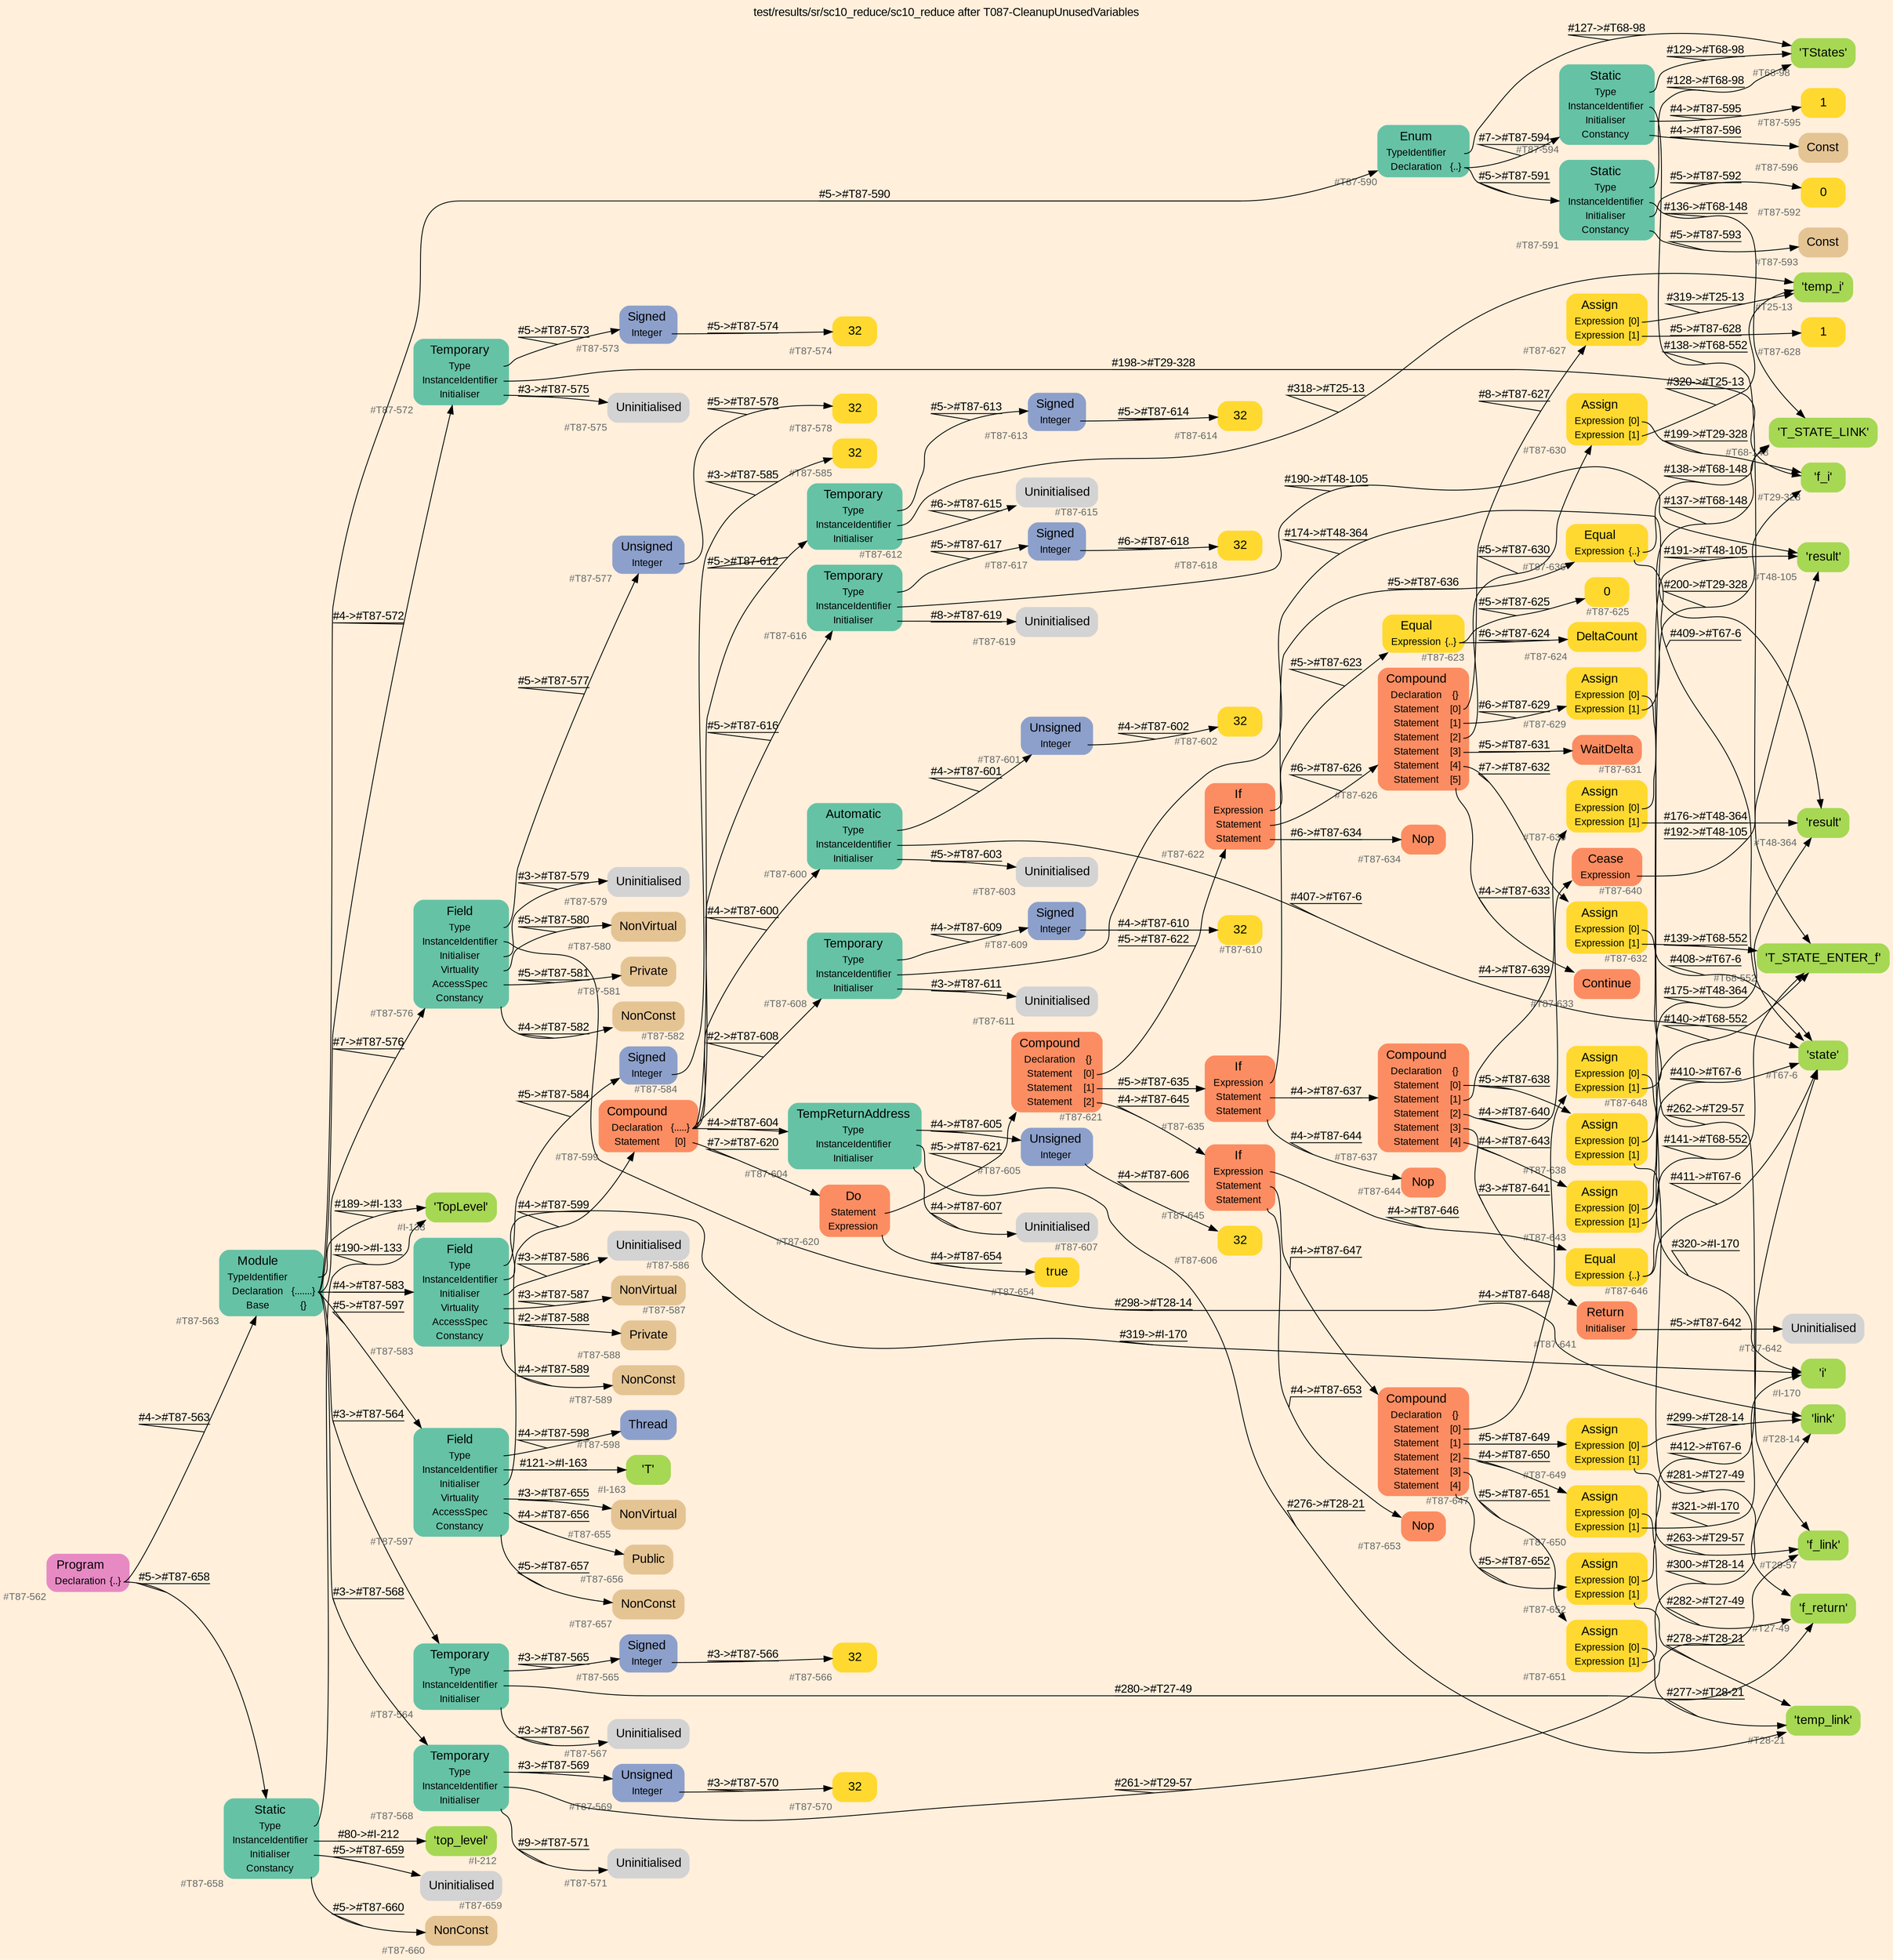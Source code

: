 digraph "test/results/sr/sc10_reduce/sc10_reduce after T087-CleanupUnusedVariables" {
label = "test/results/sr/sc10_reduce/sc10_reduce after T087-CleanupUnusedVariables"
labelloc = t
graph [
    rankdir = "LR"
    ranksep = 0.3
    bgcolor = antiquewhite1
    color = black
    fontcolor = black
    fontname = "Arial"
];
node [
    fontname = "Arial"
];
edge [
    fontname = "Arial"
];

// -------------------- node figure --------------------
// -------- block #T87-562 ----------
"#T87-562" [
    fillcolor = "/set28/4"
    xlabel = "#T87-562"
    fontsize = "12"
    fontcolor = grey40
    shape = "plaintext"
    label = <<TABLE BORDER="0" CELLBORDER="0" CELLSPACING="0">
     <TR><TD><FONT COLOR="black" POINT-SIZE="15">Program</FONT></TD></TR>
     <TR><TD><FONT COLOR="black" POINT-SIZE="12">Declaration</FONT></TD><TD PORT="port0"><FONT COLOR="black" POINT-SIZE="12">{..}</FONT></TD></TR>
    </TABLE>>
    style = "rounded,filled"
];

// -------- block #T87-563 ----------
"#T87-563" [
    fillcolor = "/set28/1"
    xlabel = "#T87-563"
    fontsize = "12"
    fontcolor = grey40
    shape = "plaintext"
    label = <<TABLE BORDER="0" CELLBORDER="0" CELLSPACING="0">
     <TR><TD><FONT COLOR="black" POINT-SIZE="15">Module</FONT></TD></TR>
     <TR><TD><FONT COLOR="black" POINT-SIZE="12">TypeIdentifier</FONT></TD><TD PORT="port0"></TD></TR>
     <TR><TD><FONT COLOR="black" POINT-SIZE="12">Declaration</FONT></TD><TD PORT="port1"><FONT COLOR="black" POINT-SIZE="12">{.......}</FONT></TD></TR>
     <TR><TD><FONT COLOR="black" POINT-SIZE="12">Base</FONT></TD><TD PORT="port2"><FONT COLOR="black" POINT-SIZE="12">{}</FONT></TD></TR>
    </TABLE>>
    style = "rounded,filled"
];

// -------- block #I-133 ----------
"#I-133" [
    fillcolor = "/set28/5"
    xlabel = "#I-133"
    fontsize = "12"
    fontcolor = grey40
    shape = "plaintext"
    label = <<TABLE BORDER="0" CELLBORDER="0" CELLSPACING="0">
     <TR><TD><FONT COLOR="black" POINT-SIZE="15">'TopLevel'</FONT></TD></TR>
    </TABLE>>
    style = "rounded,filled"
];

// -------- block #T87-564 ----------
"#T87-564" [
    fillcolor = "/set28/1"
    xlabel = "#T87-564"
    fontsize = "12"
    fontcolor = grey40
    shape = "plaintext"
    label = <<TABLE BORDER="0" CELLBORDER="0" CELLSPACING="0">
     <TR><TD><FONT COLOR="black" POINT-SIZE="15">Temporary</FONT></TD></TR>
     <TR><TD><FONT COLOR="black" POINT-SIZE="12">Type</FONT></TD><TD PORT="port0"></TD></TR>
     <TR><TD><FONT COLOR="black" POINT-SIZE="12">InstanceIdentifier</FONT></TD><TD PORT="port1"></TD></TR>
     <TR><TD><FONT COLOR="black" POINT-SIZE="12">Initialiser</FONT></TD><TD PORT="port2"></TD></TR>
    </TABLE>>
    style = "rounded,filled"
];

// -------- block #T87-565 ----------
"#T87-565" [
    fillcolor = "/set28/3"
    xlabel = "#T87-565"
    fontsize = "12"
    fontcolor = grey40
    shape = "plaintext"
    label = <<TABLE BORDER="0" CELLBORDER="0" CELLSPACING="0">
     <TR><TD><FONT COLOR="black" POINT-SIZE="15">Signed</FONT></TD></TR>
     <TR><TD><FONT COLOR="black" POINT-SIZE="12">Integer</FONT></TD><TD PORT="port0"></TD></TR>
    </TABLE>>
    style = "rounded,filled"
];

// -------- block #T87-566 ----------
"#T87-566" [
    fillcolor = "/set28/6"
    xlabel = "#T87-566"
    fontsize = "12"
    fontcolor = grey40
    shape = "plaintext"
    label = <<TABLE BORDER="0" CELLBORDER="0" CELLSPACING="0">
     <TR><TD><FONT COLOR="black" POINT-SIZE="15">32</FONT></TD></TR>
    </TABLE>>
    style = "rounded,filled"
];

// -------- block #T27-49 ----------
"#T27-49" [
    fillcolor = "/set28/5"
    xlabel = "#T27-49"
    fontsize = "12"
    fontcolor = grey40
    shape = "plaintext"
    label = <<TABLE BORDER="0" CELLBORDER="0" CELLSPACING="0">
     <TR><TD><FONT COLOR="black" POINT-SIZE="15">'f_return'</FONT></TD></TR>
    </TABLE>>
    style = "rounded,filled"
];

// -------- block #T87-567 ----------
"#T87-567" [
    xlabel = "#T87-567"
    fontsize = "12"
    fontcolor = grey40
    shape = "plaintext"
    label = <<TABLE BORDER="0" CELLBORDER="0" CELLSPACING="0">
     <TR><TD><FONT COLOR="black" POINT-SIZE="15">Uninitialised</FONT></TD></TR>
    </TABLE>>
    style = "rounded,filled"
];

// -------- block #T87-568 ----------
"#T87-568" [
    fillcolor = "/set28/1"
    xlabel = "#T87-568"
    fontsize = "12"
    fontcolor = grey40
    shape = "plaintext"
    label = <<TABLE BORDER="0" CELLBORDER="0" CELLSPACING="0">
     <TR><TD><FONT COLOR="black" POINT-SIZE="15">Temporary</FONT></TD></TR>
     <TR><TD><FONT COLOR="black" POINT-SIZE="12">Type</FONT></TD><TD PORT="port0"></TD></TR>
     <TR><TD><FONT COLOR="black" POINT-SIZE="12">InstanceIdentifier</FONT></TD><TD PORT="port1"></TD></TR>
     <TR><TD><FONT COLOR="black" POINT-SIZE="12">Initialiser</FONT></TD><TD PORT="port2"></TD></TR>
    </TABLE>>
    style = "rounded,filled"
];

// -------- block #T87-569 ----------
"#T87-569" [
    fillcolor = "/set28/3"
    xlabel = "#T87-569"
    fontsize = "12"
    fontcolor = grey40
    shape = "plaintext"
    label = <<TABLE BORDER="0" CELLBORDER="0" CELLSPACING="0">
     <TR><TD><FONT COLOR="black" POINT-SIZE="15">Unsigned</FONT></TD></TR>
     <TR><TD><FONT COLOR="black" POINT-SIZE="12">Integer</FONT></TD><TD PORT="port0"></TD></TR>
    </TABLE>>
    style = "rounded,filled"
];

// -------- block #T87-570 ----------
"#T87-570" [
    fillcolor = "/set28/6"
    xlabel = "#T87-570"
    fontsize = "12"
    fontcolor = grey40
    shape = "plaintext"
    label = <<TABLE BORDER="0" CELLBORDER="0" CELLSPACING="0">
     <TR><TD><FONT COLOR="black" POINT-SIZE="15">32</FONT></TD></TR>
    </TABLE>>
    style = "rounded,filled"
];

// -------- block #T29-57 ----------
"#T29-57" [
    fillcolor = "/set28/5"
    xlabel = "#T29-57"
    fontsize = "12"
    fontcolor = grey40
    shape = "plaintext"
    label = <<TABLE BORDER="0" CELLBORDER="0" CELLSPACING="0">
     <TR><TD><FONT COLOR="black" POINT-SIZE="15">'f_link'</FONT></TD></TR>
    </TABLE>>
    style = "rounded,filled"
];

// -------- block #T87-571 ----------
"#T87-571" [
    xlabel = "#T87-571"
    fontsize = "12"
    fontcolor = grey40
    shape = "plaintext"
    label = <<TABLE BORDER="0" CELLBORDER="0" CELLSPACING="0">
     <TR><TD><FONT COLOR="black" POINT-SIZE="15">Uninitialised</FONT></TD></TR>
    </TABLE>>
    style = "rounded,filled"
];

// -------- block #T87-572 ----------
"#T87-572" [
    fillcolor = "/set28/1"
    xlabel = "#T87-572"
    fontsize = "12"
    fontcolor = grey40
    shape = "plaintext"
    label = <<TABLE BORDER="0" CELLBORDER="0" CELLSPACING="0">
     <TR><TD><FONT COLOR="black" POINT-SIZE="15">Temporary</FONT></TD></TR>
     <TR><TD><FONT COLOR="black" POINT-SIZE="12">Type</FONT></TD><TD PORT="port0"></TD></TR>
     <TR><TD><FONT COLOR="black" POINT-SIZE="12">InstanceIdentifier</FONT></TD><TD PORT="port1"></TD></TR>
     <TR><TD><FONT COLOR="black" POINT-SIZE="12">Initialiser</FONT></TD><TD PORT="port2"></TD></TR>
    </TABLE>>
    style = "rounded,filled"
];

// -------- block #T87-573 ----------
"#T87-573" [
    fillcolor = "/set28/3"
    xlabel = "#T87-573"
    fontsize = "12"
    fontcolor = grey40
    shape = "plaintext"
    label = <<TABLE BORDER="0" CELLBORDER="0" CELLSPACING="0">
     <TR><TD><FONT COLOR="black" POINT-SIZE="15">Signed</FONT></TD></TR>
     <TR><TD><FONT COLOR="black" POINT-SIZE="12">Integer</FONT></TD><TD PORT="port0"></TD></TR>
    </TABLE>>
    style = "rounded,filled"
];

// -------- block #T87-574 ----------
"#T87-574" [
    fillcolor = "/set28/6"
    xlabel = "#T87-574"
    fontsize = "12"
    fontcolor = grey40
    shape = "plaintext"
    label = <<TABLE BORDER="0" CELLBORDER="0" CELLSPACING="0">
     <TR><TD><FONT COLOR="black" POINT-SIZE="15">32</FONT></TD></TR>
    </TABLE>>
    style = "rounded,filled"
];

// -------- block #T29-328 ----------
"#T29-328" [
    fillcolor = "/set28/5"
    xlabel = "#T29-328"
    fontsize = "12"
    fontcolor = grey40
    shape = "plaintext"
    label = <<TABLE BORDER="0" CELLBORDER="0" CELLSPACING="0">
     <TR><TD><FONT COLOR="black" POINT-SIZE="15">'f_i'</FONT></TD></TR>
    </TABLE>>
    style = "rounded,filled"
];

// -------- block #T87-575 ----------
"#T87-575" [
    xlabel = "#T87-575"
    fontsize = "12"
    fontcolor = grey40
    shape = "plaintext"
    label = <<TABLE BORDER="0" CELLBORDER="0" CELLSPACING="0">
     <TR><TD><FONT COLOR="black" POINT-SIZE="15">Uninitialised</FONT></TD></TR>
    </TABLE>>
    style = "rounded,filled"
];

// -------- block #T87-576 ----------
"#T87-576" [
    fillcolor = "/set28/1"
    xlabel = "#T87-576"
    fontsize = "12"
    fontcolor = grey40
    shape = "plaintext"
    label = <<TABLE BORDER="0" CELLBORDER="0" CELLSPACING="0">
     <TR><TD><FONT COLOR="black" POINT-SIZE="15">Field</FONT></TD></TR>
     <TR><TD><FONT COLOR="black" POINT-SIZE="12">Type</FONT></TD><TD PORT="port0"></TD></TR>
     <TR><TD><FONT COLOR="black" POINT-SIZE="12">InstanceIdentifier</FONT></TD><TD PORT="port1"></TD></TR>
     <TR><TD><FONT COLOR="black" POINT-SIZE="12">Initialiser</FONT></TD><TD PORT="port2"></TD></TR>
     <TR><TD><FONT COLOR="black" POINT-SIZE="12">Virtuality</FONT></TD><TD PORT="port3"></TD></TR>
     <TR><TD><FONT COLOR="black" POINT-SIZE="12">AccessSpec</FONT></TD><TD PORT="port4"></TD></TR>
     <TR><TD><FONT COLOR="black" POINT-SIZE="12">Constancy</FONT></TD><TD PORT="port5"></TD></TR>
    </TABLE>>
    style = "rounded,filled"
];

// -------- block #T87-577 ----------
"#T87-577" [
    fillcolor = "/set28/3"
    xlabel = "#T87-577"
    fontsize = "12"
    fontcolor = grey40
    shape = "plaintext"
    label = <<TABLE BORDER="0" CELLBORDER="0" CELLSPACING="0">
     <TR><TD><FONT COLOR="black" POINT-SIZE="15">Unsigned</FONT></TD></TR>
     <TR><TD><FONT COLOR="black" POINT-SIZE="12">Integer</FONT></TD><TD PORT="port0"></TD></TR>
    </TABLE>>
    style = "rounded,filled"
];

// -------- block #T87-578 ----------
"#T87-578" [
    fillcolor = "/set28/6"
    xlabel = "#T87-578"
    fontsize = "12"
    fontcolor = grey40
    shape = "plaintext"
    label = <<TABLE BORDER="0" CELLBORDER="0" CELLSPACING="0">
     <TR><TD><FONT COLOR="black" POINT-SIZE="15">32</FONT></TD></TR>
    </TABLE>>
    style = "rounded,filled"
];

// -------- block #T28-14 ----------
"#T28-14" [
    fillcolor = "/set28/5"
    xlabel = "#T28-14"
    fontsize = "12"
    fontcolor = grey40
    shape = "plaintext"
    label = <<TABLE BORDER="0" CELLBORDER="0" CELLSPACING="0">
     <TR><TD><FONT COLOR="black" POINT-SIZE="15">'link'</FONT></TD></TR>
    </TABLE>>
    style = "rounded,filled"
];

// -------- block #T87-579 ----------
"#T87-579" [
    xlabel = "#T87-579"
    fontsize = "12"
    fontcolor = grey40
    shape = "plaintext"
    label = <<TABLE BORDER="0" CELLBORDER="0" CELLSPACING="0">
     <TR><TD><FONT COLOR="black" POINT-SIZE="15">Uninitialised</FONT></TD></TR>
    </TABLE>>
    style = "rounded,filled"
];

// -------- block #T87-580 ----------
"#T87-580" [
    fillcolor = "/set28/7"
    xlabel = "#T87-580"
    fontsize = "12"
    fontcolor = grey40
    shape = "plaintext"
    label = <<TABLE BORDER="0" CELLBORDER="0" CELLSPACING="0">
     <TR><TD><FONT COLOR="black" POINT-SIZE="15">NonVirtual</FONT></TD></TR>
    </TABLE>>
    style = "rounded,filled"
];

// -------- block #T87-581 ----------
"#T87-581" [
    fillcolor = "/set28/7"
    xlabel = "#T87-581"
    fontsize = "12"
    fontcolor = grey40
    shape = "plaintext"
    label = <<TABLE BORDER="0" CELLBORDER="0" CELLSPACING="0">
     <TR><TD><FONT COLOR="black" POINT-SIZE="15">Private</FONT></TD></TR>
    </TABLE>>
    style = "rounded,filled"
];

// -------- block #T87-582 ----------
"#T87-582" [
    fillcolor = "/set28/7"
    xlabel = "#T87-582"
    fontsize = "12"
    fontcolor = grey40
    shape = "plaintext"
    label = <<TABLE BORDER="0" CELLBORDER="0" CELLSPACING="0">
     <TR><TD><FONT COLOR="black" POINT-SIZE="15">NonConst</FONT></TD></TR>
    </TABLE>>
    style = "rounded,filled"
];

// -------- block #T87-583 ----------
"#T87-583" [
    fillcolor = "/set28/1"
    xlabel = "#T87-583"
    fontsize = "12"
    fontcolor = grey40
    shape = "plaintext"
    label = <<TABLE BORDER="0" CELLBORDER="0" CELLSPACING="0">
     <TR><TD><FONT COLOR="black" POINT-SIZE="15">Field</FONT></TD></TR>
     <TR><TD><FONT COLOR="black" POINT-SIZE="12">Type</FONT></TD><TD PORT="port0"></TD></TR>
     <TR><TD><FONT COLOR="black" POINT-SIZE="12">InstanceIdentifier</FONT></TD><TD PORT="port1"></TD></TR>
     <TR><TD><FONT COLOR="black" POINT-SIZE="12">Initialiser</FONT></TD><TD PORT="port2"></TD></TR>
     <TR><TD><FONT COLOR="black" POINT-SIZE="12">Virtuality</FONT></TD><TD PORT="port3"></TD></TR>
     <TR><TD><FONT COLOR="black" POINT-SIZE="12">AccessSpec</FONT></TD><TD PORT="port4"></TD></TR>
     <TR><TD><FONT COLOR="black" POINT-SIZE="12">Constancy</FONT></TD><TD PORT="port5"></TD></TR>
    </TABLE>>
    style = "rounded,filled"
];

// -------- block #T87-584 ----------
"#T87-584" [
    fillcolor = "/set28/3"
    xlabel = "#T87-584"
    fontsize = "12"
    fontcolor = grey40
    shape = "plaintext"
    label = <<TABLE BORDER="0" CELLBORDER="0" CELLSPACING="0">
     <TR><TD><FONT COLOR="black" POINT-SIZE="15">Signed</FONT></TD></TR>
     <TR><TD><FONT COLOR="black" POINT-SIZE="12">Integer</FONT></TD><TD PORT="port0"></TD></TR>
    </TABLE>>
    style = "rounded,filled"
];

// -------- block #T87-585 ----------
"#T87-585" [
    fillcolor = "/set28/6"
    xlabel = "#T87-585"
    fontsize = "12"
    fontcolor = grey40
    shape = "plaintext"
    label = <<TABLE BORDER="0" CELLBORDER="0" CELLSPACING="0">
     <TR><TD><FONT COLOR="black" POINT-SIZE="15">32</FONT></TD></TR>
    </TABLE>>
    style = "rounded,filled"
];

// -------- block #I-170 ----------
"#I-170" [
    fillcolor = "/set28/5"
    xlabel = "#I-170"
    fontsize = "12"
    fontcolor = grey40
    shape = "plaintext"
    label = <<TABLE BORDER="0" CELLBORDER="0" CELLSPACING="0">
     <TR><TD><FONT COLOR="black" POINT-SIZE="15">'i'</FONT></TD></TR>
    </TABLE>>
    style = "rounded,filled"
];

// -------- block #T87-586 ----------
"#T87-586" [
    xlabel = "#T87-586"
    fontsize = "12"
    fontcolor = grey40
    shape = "plaintext"
    label = <<TABLE BORDER="0" CELLBORDER="0" CELLSPACING="0">
     <TR><TD><FONT COLOR="black" POINT-SIZE="15">Uninitialised</FONT></TD></TR>
    </TABLE>>
    style = "rounded,filled"
];

// -------- block #T87-587 ----------
"#T87-587" [
    fillcolor = "/set28/7"
    xlabel = "#T87-587"
    fontsize = "12"
    fontcolor = grey40
    shape = "plaintext"
    label = <<TABLE BORDER="0" CELLBORDER="0" CELLSPACING="0">
     <TR><TD><FONT COLOR="black" POINT-SIZE="15">NonVirtual</FONT></TD></TR>
    </TABLE>>
    style = "rounded,filled"
];

// -------- block #T87-588 ----------
"#T87-588" [
    fillcolor = "/set28/7"
    xlabel = "#T87-588"
    fontsize = "12"
    fontcolor = grey40
    shape = "plaintext"
    label = <<TABLE BORDER="0" CELLBORDER="0" CELLSPACING="0">
     <TR><TD><FONT COLOR="black" POINT-SIZE="15">Private</FONT></TD></TR>
    </TABLE>>
    style = "rounded,filled"
];

// -------- block #T87-589 ----------
"#T87-589" [
    fillcolor = "/set28/7"
    xlabel = "#T87-589"
    fontsize = "12"
    fontcolor = grey40
    shape = "plaintext"
    label = <<TABLE BORDER="0" CELLBORDER="0" CELLSPACING="0">
     <TR><TD><FONT COLOR="black" POINT-SIZE="15">NonConst</FONT></TD></TR>
    </TABLE>>
    style = "rounded,filled"
];

// -------- block #T87-590 ----------
"#T87-590" [
    fillcolor = "/set28/1"
    xlabel = "#T87-590"
    fontsize = "12"
    fontcolor = grey40
    shape = "plaintext"
    label = <<TABLE BORDER="0" CELLBORDER="0" CELLSPACING="0">
     <TR><TD><FONT COLOR="black" POINT-SIZE="15">Enum</FONT></TD></TR>
     <TR><TD><FONT COLOR="black" POINT-SIZE="12">TypeIdentifier</FONT></TD><TD PORT="port0"></TD></TR>
     <TR><TD><FONT COLOR="black" POINT-SIZE="12">Declaration</FONT></TD><TD PORT="port1"><FONT COLOR="black" POINT-SIZE="12">{..}</FONT></TD></TR>
    </TABLE>>
    style = "rounded,filled"
];

// -------- block #T68-98 ----------
"#T68-98" [
    fillcolor = "/set28/5"
    xlabel = "#T68-98"
    fontsize = "12"
    fontcolor = grey40
    shape = "plaintext"
    label = <<TABLE BORDER="0" CELLBORDER="0" CELLSPACING="0">
     <TR><TD><FONT COLOR="black" POINT-SIZE="15">'TStates'</FONT></TD></TR>
    </TABLE>>
    style = "rounded,filled"
];

// -------- block #T87-591 ----------
"#T87-591" [
    fillcolor = "/set28/1"
    xlabel = "#T87-591"
    fontsize = "12"
    fontcolor = grey40
    shape = "plaintext"
    label = <<TABLE BORDER="0" CELLBORDER="0" CELLSPACING="0">
     <TR><TD><FONT COLOR="black" POINT-SIZE="15">Static</FONT></TD></TR>
     <TR><TD><FONT COLOR="black" POINT-SIZE="12">Type</FONT></TD><TD PORT="port0"></TD></TR>
     <TR><TD><FONT COLOR="black" POINT-SIZE="12">InstanceIdentifier</FONT></TD><TD PORT="port1"></TD></TR>
     <TR><TD><FONT COLOR="black" POINT-SIZE="12">Initialiser</FONT></TD><TD PORT="port2"></TD></TR>
     <TR><TD><FONT COLOR="black" POINT-SIZE="12">Constancy</FONT></TD><TD PORT="port3"></TD></TR>
    </TABLE>>
    style = "rounded,filled"
];

// -------- block #T68-148 ----------
"#T68-148" [
    fillcolor = "/set28/5"
    xlabel = "#T68-148"
    fontsize = "12"
    fontcolor = grey40
    shape = "plaintext"
    label = <<TABLE BORDER="0" CELLBORDER="0" CELLSPACING="0">
     <TR><TD><FONT COLOR="black" POINT-SIZE="15">'T_STATE_LINK'</FONT></TD></TR>
    </TABLE>>
    style = "rounded,filled"
];

// -------- block #T87-592 ----------
"#T87-592" [
    fillcolor = "/set28/6"
    xlabel = "#T87-592"
    fontsize = "12"
    fontcolor = grey40
    shape = "plaintext"
    label = <<TABLE BORDER="0" CELLBORDER="0" CELLSPACING="0">
     <TR><TD><FONT COLOR="black" POINT-SIZE="15">0</FONT></TD></TR>
    </TABLE>>
    style = "rounded,filled"
];

// -------- block #T87-593 ----------
"#T87-593" [
    fillcolor = "/set28/7"
    xlabel = "#T87-593"
    fontsize = "12"
    fontcolor = grey40
    shape = "plaintext"
    label = <<TABLE BORDER="0" CELLBORDER="0" CELLSPACING="0">
     <TR><TD><FONT COLOR="black" POINT-SIZE="15">Const</FONT></TD></TR>
    </TABLE>>
    style = "rounded,filled"
];

// -------- block #T87-594 ----------
"#T87-594" [
    fillcolor = "/set28/1"
    xlabel = "#T87-594"
    fontsize = "12"
    fontcolor = grey40
    shape = "plaintext"
    label = <<TABLE BORDER="0" CELLBORDER="0" CELLSPACING="0">
     <TR><TD><FONT COLOR="black" POINT-SIZE="15">Static</FONT></TD></TR>
     <TR><TD><FONT COLOR="black" POINT-SIZE="12">Type</FONT></TD><TD PORT="port0"></TD></TR>
     <TR><TD><FONT COLOR="black" POINT-SIZE="12">InstanceIdentifier</FONT></TD><TD PORT="port1"></TD></TR>
     <TR><TD><FONT COLOR="black" POINT-SIZE="12">Initialiser</FONT></TD><TD PORT="port2"></TD></TR>
     <TR><TD><FONT COLOR="black" POINT-SIZE="12">Constancy</FONT></TD><TD PORT="port3"></TD></TR>
    </TABLE>>
    style = "rounded,filled"
];

// -------- block #T68-552 ----------
"#T68-552" [
    fillcolor = "/set28/5"
    xlabel = "#T68-552"
    fontsize = "12"
    fontcolor = grey40
    shape = "plaintext"
    label = <<TABLE BORDER="0" CELLBORDER="0" CELLSPACING="0">
     <TR><TD><FONT COLOR="black" POINT-SIZE="15">'T_STATE_ENTER_f'</FONT></TD></TR>
    </TABLE>>
    style = "rounded,filled"
];

// -------- block #T87-595 ----------
"#T87-595" [
    fillcolor = "/set28/6"
    xlabel = "#T87-595"
    fontsize = "12"
    fontcolor = grey40
    shape = "plaintext"
    label = <<TABLE BORDER="0" CELLBORDER="0" CELLSPACING="0">
     <TR><TD><FONT COLOR="black" POINT-SIZE="15">1</FONT></TD></TR>
    </TABLE>>
    style = "rounded,filled"
];

// -------- block #T87-596 ----------
"#T87-596" [
    fillcolor = "/set28/7"
    xlabel = "#T87-596"
    fontsize = "12"
    fontcolor = grey40
    shape = "plaintext"
    label = <<TABLE BORDER="0" CELLBORDER="0" CELLSPACING="0">
     <TR><TD><FONT COLOR="black" POINT-SIZE="15">Const</FONT></TD></TR>
    </TABLE>>
    style = "rounded,filled"
];

// -------- block #T87-597 ----------
"#T87-597" [
    fillcolor = "/set28/1"
    xlabel = "#T87-597"
    fontsize = "12"
    fontcolor = grey40
    shape = "plaintext"
    label = <<TABLE BORDER="0" CELLBORDER="0" CELLSPACING="0">
     <TR><TD><FONT COLOR="black" POINT-SIZE="15">Field</FONT></TD></TR>
     <TR><TD><FONT COLOR="black" POINT-SIZE="12">Type</FONT></TD><TD PORT="port0"></TD></TR>
     <TR><TD><FONT COLOR="black" POINT-SIZE="12">InstanceIdentifier</FONT></TD><TD PORT="port1"></TD></TR>
     <TR><TD><FONT COLOR="black" POINT-SIZE="12">Initialiser</FONT></TD><TD PORT="port2"></TD></TR>
     <TR><TD><FONT COLOR="black" POINT-SIZE="12">Virtuality</FONT></TD><TD PORT="port3"></TD></TR>
     <TR><TD><FONT COLOR="black" POINT-SIZE="12">AccessSpec</FONT></TD><TD PORT="port4"></TD></TR>
     <TR><TD><FONT COLOR="black" POINT-SIZE="12">Constancy</FONT></TD><TD PORT="port5"></TD></TR>
    </TABLE>>
    style = "rounded,filled"
];

// -------- block #T87-598 ----------
"#T87-598" [
    fillcolor = "/set28/3"
    xlabel = "#T87-598"
    fontsize = "12"
    fontcolor = grey40
    shape = "plaintext"
    label = <<TABLE BORDER="0" CELLBORDER="0" CELLSPACING="0">
     <TR><TD><FONT COLOR="black" POINT-SIZE="15">Thread</FONT></TD></TR>
    </TABLE>>
    style = "rounded,filled"
];

// -------- block #I-163 ----------
"#I-163" [
    fillcolor = "/set28/5"
    xlabel = "#I-163"
    fontsize = "12"
    fontcolor = grey40
    shape = "plaintext"
    label = <<TABLE BORDER="0" CELLBORDER="0" CELLSPACING="0">
     <TR><TD><FONT COLOR="black" POINT-SIZE="15">'T'</FONT></TD></TR>
    </TABLE>>
    style = "rounded,filled"
];

// -------- block #T87-599 ----------
"#T87-599" [
    fillcolor = "/set28/2"
    xlabel = "#T87-599"
    fontsize = "12"
    fontcolor = grey40
    shape = "plaintext"
    label = <<TABLE BORDER="0" CELLBORDER="0" CELLSPACING="0">
     <TR><TD><FONT COLOR="black" POINT-SIZE="15">Compound</FONT></TD></TR>
     <TR><TD><FONT COLOR="black" POINT-SIZE="12">Declaration</FONT></TD><TD PORT="port0"><FONT COLOR="black" POINT-SIZE="12">{.....}</FONT></TD></TR>
     <TR><TD><FONT COLOR="black" POINT-SIZE="12">Statement</FONT></TD><TD PORT="port1"><FONT COLOR="black" POINT-SIZE="12">[0]</FONT></TD></TR>
    </TABLE>>
    style = "rounded,filled"
];

// -------- block #T87-600 ----------
"#T87-600" [
    fillcolor = "/set28/1"
    xlabel = "#T87-600"
    fontsize = "12"
    fontcolor = grey40
    shape = "plaintext"
    label = <<TABLE BORDER="0" CELLBORDER="0" CELLSPACING="0">
     <TR><TD><FONT COLOR="black" POINT-SIZE="15">Automatic</FONT></TD></TR>
     <TR><TD><FONT COLOR="black" POINT-SIZE="12">Type</FONT></TD><TD PORT="port0"></TD></TR>
     <TR><TD><FONT COLOR="black" POINT-SIZE="12">InstanceIdentifier</FONT></TD><TD PORT="port1"></TD></TR>
     <TR><TD><FONT COLOR="black" POINT-SIZE="12">Initialiser</FONT></TD><TD PORT="port2"></TD></TR>
    </TABLE>>
    style = "rounded,filled"
];

// -------- block #T87-601 ----------
"#T87-601" [
    fillcolor = "/set28/3"
    xlabel = "#T87-601"
    fontsize = "12"
    fontcolor = grey40
    shape = "plaintext"
    label = <<TABLE BORDER="0" CELLBORDER="0" CELLSPACING="0">
     <TR><TD><FONT COLOR="black" POINT-SIZE="15">Unsigned</FONT></TD></TR>
     <TR><TD><FONT COLOR="black" POINT-SIZE="12">Integer</FONT></TD><TD PORT="port0"></TD></TR>
    </TABLE>>
    style = "rounded,filled"
];

// -------- block #T87-602 ----------
"#T87-602" [
    fillcolor = "/set28/6"
    xlabel = "#T87-602"
    fontsize = "12"
    fontcolor = grey40
    shape = "plaintext"
    label = <<TABLE BORDER="0" CELLBORDER="0" CELLSPACING="0">
     <TR><TD><FONT COLOR="black" POINT-SIZE="15">32</FONT></TD></TR>
    </TABLE>>
    style = "rounded,filled"
];

// -------- block #T67-6 ----------
"#T67-6" [
    fillcolor = "/set28/5"
    xlabel = "#T67-6"
    fontsize = "12"
    fontcolor = grey40
    shape = "plaintext"
    label = <<TABLE BORDER="0" CELLBORDER="0" CELLSPACING="0">
     <TR><TD><FONT COLOR="black" POINT-SIZE="15">'state'</FONT></TD></TR>
    </TABLE>>
    style = "rounded,filled"
];

// -------- block #T87-603 ----------
"#T87-603" [
    xlabel = "#T87-603"
    fontsize = "12"
    fontcolor = grey40
    shape = "plaintext"
    label = <<TABLE BORDER="0" CELLBORDER="0" CELLSPACING="0">
     <TR><TD><FONT COLOR="black" POINT-SIZE="15">Uninitialised</FONT></TD></TR>
    </TABLE>>
    style = "rounded,filled"
];

// -------- block #T87-604 ----------
"#T87-604" [
    fillcolor = "/set28/1"
    xlabel = "#T87-604"
    fontsize = "12"
    fontcolor = grey40
    shape = "plaintext"
    label = <<TABLE BORDER="0" CELLBORDER="0" CELLSPACING="0">
     <TR><TD><FONT COLOR="black" POINT-SIZE="15">TempReturnAddress</FONT></TD></TR>
     <TR><TD><FONT COLOR="black" POINT-SIZE="12">Type</FONT></TD><TD PORT="port0"></TD></TR>
     <TR><TD><FONT COLOR="black" POINT-SIZE="12">InstanceIdentifier</FONT></TD><TD PORT="port1"></TD></TR>
     <TR><TD><FONT COLOR="black" POINT-SIZE="12">Initialiser</FONT></TD><TD PORT="port2"></TD></TR>
    </TABLE>>
    style = "rounded,filled"
];

// -------- block #T87-605 ----------
"#T87-605" [
    fillcolor = "/set28/3"
    xlabel = "#T87-605"
    fontsize = "12"
    fontcolor = grey40
    shape = "plaintext"
    label = <<TABLE BORDER="0" CELLBORDER="0" CELLSPACING="0">
     <TR><TD><FONT COLOR="black" POINT-SIZE="15">Unsigned</FONT></TD></TR>
     <TR><TD><FONT COLOR="black" POINT-SIZE="12">Integer</FONT></TD><TD PORT="port0"></TD></TR>
    </TABLE>>
    style = "rounded,filled"
];

// -------- block #T87-606 ----------
"#T87-606" [
    fillcolor = "/set28/6"
    xlabel = "#T87-606"
    fontsize = "12"
    fontcolor = grey40
    shape = "plaintext"
    label = <<TABLE BORDER="0" CELLBORDER="0" CELLSPACING="0">
     <TR><TD><FONT COLOR="black" POINT-SIZE="15">32</FONT></TD></TR>
    </TABLE>>
    style = "rounded,filled"
];

// -------- block #T28-21 ----------
"#T28-21" [
    fillcolor = "/set28/5"
    xlabel = "#T28-21"
    fontsize = "12"
    fontcolor = grey40
    shape = "plaintext"
    label = <<TABLE BORDER="0" CELLBORDER="0" CELLSPACING="0">
     <TR><TD><FONT COLOR="black" POINT-SIZE="15">'temp_link'</FONT></TD></TR>
    </TABLE>>
    style = "rounded,filled"
];

// -------- block #T87-607 ----------
"#T87-607" [
    xlabel = "#T87-607"
    fontsize = "12"
    fontcolor = grey40
    shape = "plaintext"
    label = <<TABLE BORDER="0" CELLBORDER="0" CELLSPACING="0">
     <TR><TD><FONT COLOR="black" POINT-SIZE="15">Uninitialised</FONT></TD></TR>
    </TABLE>>
    style = "rounded,filled"
];

// -------- block #T87-608 ----------
"#T87-608" [
    fillcolor = "/set28/1"
    xlabel = "#T87-608"
    fontsize = "12"
    fontcolor = grey40
    shape = "plaintext"
    label = <<TABLE BORDER="0" CELLBORDER="0" CELLSPACING="0">
     <TR><TD><FONT COLOR="black" POINT-SIZE="15">Temporary</FONT></TD></TR>
     <TR><TD><FONT COLOR="black" POINT-SIZE="12">Type</FONT></TD><TD PORT="port0"></TD></TR>
     <TR><TD><FONT COLOR="black" POINT-SIZE="12">InstanceIdentifier</FONT></TD><TD PORT="port1"></TD></TR>
     <TR><TD><FONT COLOR="black" POINT-SIZE="12">Initialiser</FONT></TD><TD PORT="port2"></TD></TR>
    </TABLE>>
    style = "rounded,filled"
];

// -------- block #T87-609 ----------
"#T87-609" [
    fillcolor = "/set28/3"
    xlabel = "#T87-609"
    fontsize = "12"
    fontcolor = grey40
    shape = "plaintext"
    label = <<TABLE BORDER="0" CELLBORDER="0" CELLSPACING="0">
     <TR><TD><FONT COLOR="black" POINT-SIZE="15">Signed</FONT></TD></TR>
     <TR><TD><FONT COLOR="black" POINT-SIZE="12">Integer</FONT></TD><TD PORT="port0"></TD></TR>
    </TABLE>>
    style = "rounded,filled"
];

// -------- block #T87-610 ----------
"#T87-610" [
    fillcolor = "/set28/6"
    xlabel = "#T87-610"
    fontsize = "12"
    fontcolor = grey40
    shape = "plaintext"
    label = <<TABLE BORDER="0" CELLBORDER="0" CELLSPACING="0">
     <TR><TD><FONT COLOR="black" POINT-SIZE="15">32</FONT></TD></TR>
    </TABLE>>
    style = "rounded,filled"
];

// -------- block #T48-364 ----------
"#T48-364" [
    fillcolor = "/set28/5"
    xlabel = "#T48-364"
    fontsize = "12"
    fontcolor = grey40
    shape = "plaintext"
    label = <<TABLE BORDER="0" CELLBORDER="0" CELLSPACING="0">
     <TR><TD><FONT COLOR="black" POINT-SIZE="15">'result'</FONT></TD></TR>
    </TABLE>>
    style = "rounded,filled"
];

// -------- block #T87-611 ----------
"#T87-611" [
    xlabel = "#T87-611"
    fontsize = "12"
    fontcolor = grey40
    shape = "plaintext"
    label = <<TABLE BORDER="0" CELLBORDER="0" CELLSPACING="0">
     <TR><TD><FONT COLOR="black" POINT-SIZE="15">Uninitialised</FONT></TD></TR>
    </TABLE>>
    style = "rounded,filled"
];

// -------- block #T87-612 ----------
"#T87-612" [
    fillcolor = "/set28/1"
    xlabel = "#T87-612"
    fontsize = "12"
    fontcolor = grey40
    shape = "plaintext"
    label = <<TABLE BORDER="0" CELLBORDER="0" CELLSPACING="0">
     <TR><TD><FONT COLOR="black" POINT-SIZE="15">Temporary</FONT></TD></TR>
     <TR><TD><FONT COLOR="black" POINT-SIZE="12">Type</FONT></TD><TD PORT="port0"></TD></TR>
     <TR><TD><FONT COLOR="black" POINT-SIZE="12">InstanceIdentifier</FONT></TD><TD PORT="port1"></TD></TR>
     <TR><TD><FONT COLOR="black" POINT-SIZE="12">Initialiser</FONT></TD><TD PORT="port2"></TD></TR>
    </TABLE>>
    style = "rounded,filled"
];

// -------- block #T87-613 ----------
"#T87-613" [
    fillcolor = "/set28/3"
    xlabel = "#T87-613"
    fontsize = "12"
    fontcolor = grey40
    shape = "plaintext"
    label = <<TABLE BORDER="0" CELLBORDER="0" CELLSPACING="0">
     <TR><TD><FONT COLOR="black" POINT-SIZE="15">Signed</FONT></TD></TR>
     <TR><TD><FONT COLOR="black" POINT-SIZE="12">Integer</FONT></TD><TD PORT="port0"></TD></TR>
    </TABLE>>
    style = "rounded,filled"
];

// -------- block #T87-614 ----------
"#T87-614" [
    fillcolor = "/set28/6"
    xlabel = "#T87-614"
    fontsize = "12"
    fontcolor = grey40
    shape = "plaintext"
    label = <<TABLE BORDER="0" CELLBORDER="0" CELLSPACING="0">
     <TR><TD><FONT COLOR="black" POINT-SIZE="15">32</FONT></TD></TR>
    </TABLE>>
    style = "rounded,filled"
];

// -------- block #T25-13 ----------
"#T25-13" [
    fillcolor = "/set28/5"
    xlabel = "#T25-13"
    fontsize = "12"
    fontcolor = grey40
    shape = "plaintext"
    label = <<TABLE BORDER="0" CELLBORDER="0" CELLSPACING="0">
     <TR><TD><FONT COLOR="black" POINT-SIZE="15">'temp_i'</FONT></TD></TR>
    </TABLE>>
    style = "rounded,filled"
];

// -------- block #T87-615 ----------
"#T87-615" [
    xlabel = "#T87-615"
    fontsize = "12"
    fontcolor = grey40
    shape = "plaintext"
    label = <<TABLE BORDER="0" CELLBORDER="0" CELLSPACING="0">
     <TR><TD><FONT COLOR="black" POINT-SIZE="15">Uninitialised</FONT></TD></TR>
    </TABLE>>
    style = "rounded,filled"
];

// -------- block #T87-616 ----------
"#T87-616" [
    fillcolor = "/set28/1"
    xlabel = "#T87-616"
    fontsize = "12"
    fontcolor = grey40
    shape = "plaintext"
    label = <<TABLE BORDER="0" CELLBORDER="0" CELLSPACING="0">
     <TR><TD><FONT COLOR="black" POINT-SIZE="15">Temporary</FONT></TD></TR>
     <TR><TD><FONT COLOR="black" POINT-SIZE="12">Type</FONT></TD><TD PORT="port0"></TD></TR>
     <TR><TD><FONT COLOR="black" POINT-SIZE="12">InstanceIdentifier</FONT></TD><TD PORT="port1"></TD></TR>
     <TR><TD><FONT COLOR="black" POINT-SIZE="12">Initialiser</FONT></TD><TD PORT="port2"></TD></TR>
    </TABLE>>
    style = "rounded,filled"
];

// -------- block #T87-617 ----------
"#T87-617" [
    fillcolor = "/set28/3"
    xlabel = "#T87-617"
    fontsize = "12"
    fontcolor = grey40
    shape = "plaintext"
    label = <<TABLE BORDER="0" CELLBORDER="0" CELLSPACING="0">
     <TR><TD><FONT COLOR="black" POINT-SIZE="15">Signed</FONT></TD></TR>
     <TR><TD><FONT COLOR="black" POINT-SIZE="12">Integer</FONT></TD><TD PORT="port0"></TD></TR>
    </TABLE>>
    style = "rounded,filled"
];

// -------- block #T87-618 ----------
"#T87-618" [
    fillcolor = "/set28/6"
    xlabel = "#T87-618"
    fontsize = "12"
    fontcolor = grey40
    shape = "plaintext"
    label = <<TABLE BORDER="0" CELLBORDER="0" CELLSPACING="0">
     <TR><TD><FONT COLOR="black" POINT-SIZE="15">32</FONT></TD></TR>
    </TABLE>>
    style = "rounded,filled"
];

// -------- block #T48-105 ----------
"#T48-105" [
    fillcolor = "/set28/5"
    xlabel = "#T48-105"
    fontsize = "12"
    fontcolor = grey40
    shape = "plaintext"
    label = <<TABLE BORDER="0" CELLBORDER="0" CELLSPACING="0">
     <TR><TD><FONT COLOR="black" POINT-SIZE="15">'result'</FONT></TD></TR>
    </TABLE>>
    style = "rounded,filled"
];

// -------- block #T87-619 ----------
"#T87-619" [
    xlabel = "#T87-619"
    fontsize = "12"
    fontcolor = grey40
    shape = "plaintext"
    label = <<TABLE BORDER="0" CELLBORDER="0" CELLSPACING="0">
     <TR><TD><FONT COLOR="black" POINT-SIZE="15">Uninitialised</FONT></TD></TR>
    </TABLE>>
    style = "rounded,filled"
];

// -------- block #T87-620 ----------
"#T87-620" [
    fillcolor = "/set28/2"
    xlabel = "#T87-620"
    fontsize = "12"
    fontcolor = grey40
    shape = "plaintext"
    label = <<TABLE BORDER="0" CELLBORDER="0" CELLSPACING="0">
     <TR><TD><FONT COLOR="black" POINT-SIZE="15">Do</FONT></TD></TR>
     <TR><TD><FONT COLOR="black" POINT-SIZE="12">Statement</FONT></TD><TD PORT="port0"></TD></TR>
     <TR><TD><FONT COLOR="black" POINT-SIZE="12">Expression</FONT></TD><TD PORT="port1"></TD></TR>
    </TABLE>>
    style = "rounded,filled"
];

// -------- block #T87-621 ----------
"#T87-621" [
    fillcolor = "/set28/2"
    xlabel = "#T87-621"
    fontsize = "12"
    fontcolor = grey40
    shape = "plaintext"
    label = <<TABLE BORDER="0" CELLBORDER="0" CELLSPACING="0">
     <TR><TD><FONT COLOR="black" POINT-SIZE="15">Compound</FONT></TD></TR>
     <TR><TD><FONT COLOR="black" POINT-SIZE="12">Declaration</FONT></TD><TD PORT="port0"><FONT COLOR="black" POINT-SIZE="12">{}</FONT></TD></TR>
     <TR><TD><FONT COLOR="black" POINT-SIZE="12">Statement</FONT></TD><TD PORT="port1"><FONT COLOR="black" POINT-SIZE="12">[0]</FONT></TD></TR>
     <TR><TD><FONT COLOR="black" POINT-SIZE="12">Statement</FONT></TD><TD PORT="port2"><FONT COLOR="black" POINT-SIZE="12">[1]</FONT></TD></TR>
     <TR><TD><FONT COLOR="black" POINT-SIZE="12">Statement</FONT></TD><TD PORT="port3"><FONT COLOR="black" POINT-SIZE="12">[2]</FONT></TD></TR>
    </TABLE>>
    style = "rounded,filled"
];

// -------- block #T87-622 ----------
"#T87-622" [
    fillcolor = "/set28/2"
    xlabel = "#T87-622"
    fontsize = "12"
    fontcolor = grey40
    shape = "plaintext"
    label = <<TABLE BORDER="0" CELLBORDER="0" CELLSPACING="0">
     <TR><TD><FONT COLOR="black" POINT-SIZE="15">If</FONT></TD></TR>
     <TR><TD><FONT COLOR="black" POINT-SIZE="12">Expression</FONT></TD><TD PORT="port0"></TD></TR>
     <TR><TD><FONT COLOR="black" POINT-SIZE="12">Statement</FONT></TD><TD PORT="port1"></TD></TR>
     <TR><TD><FONT COLOR="black" POINT-SIZE="12">Statement</FONT></TD><TD PORT="port2"></TD></TR>
    </TABLE>>
    style = "rounded,filled"
];

// -------- block #T87-623 ----------
"#T87-623" [
    fillcolor = "/set28/6"
    xlabel = "#T87-623"
    fontsize = "12"
    fontcolor = grey40
    shape = "plaintext"
    label = <<TABLE BORDER="0" CELLBORDER="0" CELLSPACING="0">
     <TR><TD><FONT COLOR="black" POINT-SIZE="15">Equal</FONT></TD></TR>
     <TR><TD><FONT COLOR="black" POINT-SIZE="12">Expression</FONT></TD><TD PORT="port0"><FONT COLOR="black" POINT-SIZE="12">{..}</FONT></TD></TR>
    </TABLE>>
    style = "rounded,filled"
];

// -------- block #T87-624 ----------
"#T87-624" [
    fillcolor = "/set28/6"
    xlabel = "#T87-624"
    fontsize = "12"
    fontcolor = grey40
    shape = "plaintext"
    label = <<TABLE BORDER="0" CELLBORDER="0" CELLSPACING="0">
     <TR><TD><FONT COLOR="black" POINT-SIZE="15">DeltaCount</FONT></TD></TR>
    </TABLE>>
    style = "rounded,filled"
];

// -------- block #T87-625 ----------
"#T87-625" [
    fillcolor = "/set28/6"
    xlabel = "#T87-625"
    fontsize = "12"
    fontcolor = grey40
    shape = "plaintext"
    label = <<TABLE BORDER="0" CELLBORDER="0" CELLSPACING="0">
     <TR><TD><FONT COLOR="black" POINT-SIZE="15">0</FONT></TD></TR>
    </TABLE>>
    style = "rounded,filled"
];

// -------- block #T87-626 ----------
"#T87-626" [
    fillcolor = "/set28/2"
    xlabel = "#T87-626"
    fontsize = "12"
    fontcolor = grey40
    shape = "plaintext"
    label = <<TABLE BORDER="0" CELLBORDER="0" CELLSPACING="0">
     <TR><TD><FONT COLOR="black" POINT-SIZE="15">Compound</FONT></TD></TR>
     <TR><TD><FONT COLOR="black" POINT-SIZE="12">Declaration</FONT></TD><TD PORT="port0"><FONT COLOR="black" POINT-SIZE="12">{}</FONT></TD></TR>
     <TR><TD><FONT COLOR="black" POINT-SIZE="12">Statement</FONT></TD><TD PORT="port1"><FONT COLOR="black" POINT-SIZE="12">[0]</FONT></TD></TR>
     <TR><TD><FONT COLOR="black" POINT-SIZE="12">Statement</FONT></TD><TD PORT="port2"><FONT COLOR="black" POINT-SIZE="12">[1]</FONT></TD></TR>
     <TR><TD><FONT COLOR="black" POINT-SIZE="12">Statement</FONT></TD><TD PORT="port3"><FONT COLOR="black" POINT-SIZE="12">[2]</FONT></TD></TR>
     <TR><TD><FONT COLOR="black" POINT-SIZE="12">Statement</FONT></TD><TD PORT="port4"><FONT COLOR="black" POINT-SIZE="12">[3]</FONT></TD></TR>
     <TR><TD><FONT COLOR="black" POINT-SIZE="12">Statement</FONT></TD><TD PORT="port5"><FONT COLOR="black" POINT-SIZE="12">[4]</FONT></TD></TR>
     <TR><TD><FONT COLOR="black" POINT-SIZE="12">Statement</FONT></TD><TD PORT="port6"><FONT COLOR="black" POINT-SIZE="12">[5]</FONT></TD></TR>
    </TABLE>>
    style = "rounded,filled"
];

// -------- block #T87-627 ----------
"#T87-627" [
    fillcolor = "/set28/6"
    xlabel = "#T87-627"
    fontsize = "12"
    fontcolor = grey40
    shape = "plaintext"
    label = <<TABLE BORDER="0" CELLBORDER="0" CELLSPACING="0">
     <TR><TD><FONT COLOR="black" POINT-SIZE="15">Assign</FONT></TD></TR>
     <TR><TD><FONT COLOR="black" POINT-SIZE="12">Expression</FONT></TD><TD PORT="port0"><FONT COLOR="black" POINT-SIZE="12">[0]</FONT></TD></TR>
     <TR><TD><FONT COLOR="black" POINT-SIZE="12">Expression</FONT></TD><TD PORT="port1"><FONT COLOR="black" POINT-SIZE="12">[1]</FONT></TD></TR>
    </TABLE>>
    style = "rounded,filled"
];

// -------- block #T87-628 ----------
"#T87-628" [
    fillcolor = "/set28/6"
    xlabel = "#T87-628"
    fontsize = "12"
    fontcolor = grey40
    shape = "plaintext"
    label = <<TABLE BORDER="0" CELLBORDER="0" CELLSPACING="0">
     <TR><TD><FONT COLOR="black" POINT-SIZE="15">1</FONT></TD></TR>
    </TABLE>>
    style = "rounded,filled"
];

// -------- block #T87-629 ----------
"#T87-629" [
    fillcolor = "/set28/6"
    xlabel = "#T87-629"
    fontsize = "12"
    fontcolor = grey40
    shape = "plaintext"
    label = <<TABLE BORDER="0" CELLBORDER="0" CELLSPACING="0">
     <TR><TD><FONT COLOR="black" POINT-SIZE="15">Assign</FONT></TD></TR>
     <TR><TD><FONT COLOR="black" POINT-SIZE="12">Expression</FONT></TD><TD PORT="port0"><FONT COLOR="black" POINT-SIZE="12">[0]</FONT></TD></TR>
     <TR><TD><FONT COLOR="black" POINT-SIZE="12">Expression</FONT></TD><TD PORT="port1"><FONT COLOR="black" POINT-SIZE="12">[1]</FONT></TD></TR>
    </TABLE>>
    style = "rounded,filled"
];

// -------- block #T87-630 ----------
"#T87-630" [
    fillcolor = "/set28/6"
    xlabel = "#T87-630"
    fontsize = "12"
    fontcolor = grey40
    shape = "plaintext"
    label = <<TABLE BORDER="0" CELLBORDER="0" CELLSPACING="0">
     <TR><TD><FONT COLOR="black" POINT-SIZE="15">Assign</FONT></TD></TR>
     <TR><TD><FONT COLOR="black" POINT-SIZE="12">Expression</FONT></TD><TD PORT="port0"><FONT COLOR="black" POINT-SIZE="12">[0]</FONT></TD></TR>
     <TR><TD><FONT COLOR="black" POINT-SIZE="12">Expression</FONT></TD><TD PORT="port1"><FONT COLOR="black" POINT-SIZE="12">[1]</FONT></TD></TR>
    </TABLE>>
    style = "rounded,filled"
];

// -------- block #T87-631 ----------
"#T87-631" [
    fillcolor = "/set28/2"
    xlabel = "#T87-631"
    fontsize = "12"
    fontcolor = grey40
    shape = "plaintext"
    label = <<TABLE BORDER="0" CELLBORDER="0" CELLSPACING="0">
     <TR><TD><FONT COLOR="black" POINT-SIZE="15">WaitDelta</FONT></TD></TR>
    </TABLE>>
    style = "rounded,filled"
];

// -------- block #T87-632 ----------
"#T87-632" [
    fillcolor = "/set28/6"
    xlabel = "#T87-632"
    fontsize = "12"
    fontcolor = grey40
    shape = "plaintext"
    label = <<TABLE BORDER="0" CELLBORDER="0" CELLSPACING="0">
     <TR><TD><FONT COLOR="black" POINT-SIZE="15">Assign</FONT></TD></TR>
     <TR><TD><FONT COLOR="black" POINT-SIZE="12">Expression</FONT></TD><TD PORT="port0"><FONT COLOR="black" POINT-SIZE="12">[0]</FONT></TD></TR>
     <TR><TD><FONT COLOR="black" POINT-SIZE="12">Expression</FONT></TD><TD PORT="port1"><FONT COLOR="black" POINT-SIZE="12">[1]</FONT></TD></TR>
    </TABLE>>
    style = "rounded,filled"
];

// -------- block #T87-633 ----------
"#T87-633" [
    fillcolor = "/set28/2"
    xlabel = "#T87-633"
    fontsize = "12"
    fontcolor = grey40
    shape = "plaintext"
    label = <<TABLE BORDER="0" CELLBORDER="0" CELLSPACING="0">
     <TR><TD><FONT COLOR="black" POINT-SIZE="15">Continue</FONT></TD></TR>
    </TABLE>>
    style = "rounded,filled"
];

// -------- block #T87-634 ----------
"#T87-634" [
    fillcolor = "/set28/2"
    xlabel = "#T87-634"
    fontsize = "12"
    fontcolor = grey40
    shape = "plaintext"
    label = <<TABLE BORDER="0" CELLBORDER="0" CELLSPACING="0">
     <TR><TD><FONT COLOR="black" POINT-SIZE="15">Nop</FONT></TD></TR>
    </TABLE>>
    style = "rounded,filled"
];

// -------- block #T87-635 ----------
"#T87-635" [
    fillcolor = "/set28/2"
    xlabel = "#T87-635"
    fontsize = "12"
    fontcolor = grey40
    shape = "plaintext"
    label = <<TABLE BORDER="0" CELLBORDER="0" CELLSPACING="0">
     <TR><TD><FONT COLOR="black" POINT-SIZE="15">If</FONT></TD></TR>
     <TR><TD><FONT COLOR="black" POINT-SIZE="12">Expression</FONT></TD><TD PORT="port0"></TD></TR>
     <TR><TD><FONT COLOR="black" POINT-SIZE="12">Statement</FONT></TD><TD PORT="port1"></TD></TR>
     <TR><TD><FONT COLOR="black" POINT-SIZE="12">Statement</FONT></TD><TD PORT="port2"></TD></TR>
    </TABLE>>
    style = "rounded,filled"
];

// -------- block #T87-636 ----------
"#T87-636" [
    fillcolor = "/set28/6"
    xlabel = "#T87-636"
    fontsize = "12"
    fontcolor = grey40
    shape = "plaintext"
    label = <<TABLE BORDER="0" CELLBORDER="0" CELLSPACING="0">
     <TR><TD><FONT COLOR="black" POINT-SIZE="15">Equal</FONT></TD></TR>
     <TR><TD><FONT COLOR="black" POINT-SIZE="12">Expression</FONT></TD><TD PORT="port0"><FONT COLOR="black" POINT-SIZE="12">{..}</FONT></TD></TR>
    </TABLE>>
    style = "rounded,filled"
];

// -------- block #T87-637 ----------
"#T87-637" [
    fillcolor = "/set28/2"
    xlabel = "#T87-637"
    fontsize = "12"
    fontcolor = grey40
    shape = "plaintext"
    label = <<TABLE BORDER="0" CELLBORDER="0" CELLSPACING="0">
     <TR><TD><FONT COLOR="black" POINT-SIZE="15">Compound</FONT></TD></TR>
     <TR><TD><FONT COLOR="black" POINT-SIZE="12">Declaration</FONT></TD><TD PORT="port0"><FONT COLOR="black" POINT-SIZE="12">{}</FONT></TD></TR>
     <TR><TD><FONT COLOR="black" POINT-SIZE="12">Statement</FONT></TD><TD PORT="port1"><FONT COLOR="black" POINT-SIZE="12">[0]</FONT></TD></TR>
     <TR><TD><FONT COLOR="black" POINT-SIZE="12">Statement</FONT></TD><TD PORT="port2"><FONT COLOR="black" POINT-SIZE="12">[1]</FONT></TD></TR>
     <TR><TD><FONT COLOR="black" POINT-SIZE="12">Statement</FONT></TD><TD PORT="port3"><FONT COLOR="black" POINT-SIZE="12">[2]</FONT></TD></TR>
     <TR><TD><FONT COLOR="black" POINT-SIZE="12">Statement</FONT></TD><TD PORT="port4"><FONT COLOR="black" POINT-SIZE="12">[3]</FONT></TD></TR>
     <TR><TD><FONT COLOR="black" POINT-SIZE="12">Statement</FONT></TD><TD PORT="port5"><FONT COLOR="black" POINT-SIZE="12">[4]</FONT></TD></TR>
    </TABLE>>
    style = "rounded,filled"
];

// -------- block #T87-638 ----------
"#T87-638" [
    fillcolor = "/set28/6"
    xlabel = "#T87-638"
    fontsize = "12"
    fontcolor = grey40
    shape = "plaintext"
    label = <<TABLE BORDER="0" CELLBORDER="0" CELLSPACING="0">
     <TR><TD><FONT COLOR="black" POINT-SIZE="15">Assign</FONT></TD></TR>
     <TR><TD><FONT COLOR="black" POINT-SIZE="12">Expression</FONT></TD><TD PORT="port0"><FONT COLOR="black" POINT-SIZE="12">[0]</FONT></TD></TR>
     <TR><TD><FONT COLOR="black" POINT-SIZE="12">Expression</FONT></TD><TD PORT="port1"><FONT COLOR="black" POINT-SIZE="12">[1]</FONT></TD></TR>
    </TABLE>>
    style = "rounded,filled"
];

// -------- block #T87-639 ----------
"#T87-639" [
    fillcolor = "/set28/6"
    xlabel = "#T87-639"
    fontsize = "12"
    fontcolor = grey40
    shape = "plaintext"
    label = <<TABLE BORDER="0" CELLBORDER="0" CELLSPACING="0">
     <TR><TD><FONT COLOR="black" POINT-SIZE="15">Assign</FONT></TD></TR>
     <TR><TD><FONT COLOR="black" POINT-SIZE="12">Expression</FONT></TD><TD PORT="port0"><FONT COLOR="black" POINT-SIZE="12">[0]</FONT></TD></TR>
     <TR><TD><FONT COLOR="black" POINT-SIZE="12">Expression</FONT></TD><TD PORT="port1"><FONT COLOR="black" POINT-SIZE="12">[1]</FONT></TD></TR>
    </TABLE>>
    style = "rounded,filled"
];

// -------- block #T87-640 ----------
"#T87-640" [
    fillcolor = "/set28/2"
    xlabel = "#T87-640"
    fontsize = "12"
    fontcolor = grey40
    shape = "plaintext"
    label = <<TABLE BORDER="0" CELLBORDER="0" CELLSPACING="0">
     <TR><TD><FONT COLOR="black" POINT-SIZE="15">Cease</FONT></TD></TR>
     <TR><TD><FONT COLOR="black" POINT-SIZE="12">Expression</FONT></TD><TD PORT="port0"></TD></TR>
    </TABLE>>
    style = "rounded,filled"
];

// -------- block #T87-641 ----------
"#T87-641" [
    fillcolor = "/set28/2"
    xlabel = "#T87-641"
    fontsize = "12"
    fontcolor = grey40
    shape = "plaintext"
    label = <<TABLE BORDER="0" CELLBORDER="0" CELLSPACING="0">
     <TR><TD><FONT COLOR="black" POINT-SIZE="15">Return</FONT></TD></TR>
     <TR><TD><FONT COLOR="black" POINT-SIZE="12">Initialiser</FONT></TD><TD PORT="port0"></TD></TR>
    </TABLE>>
    style = "rounded,filled"
];

// -------- block #T87-642 ----------
"#T87-642" [
    xlabel = "#T87-642"
    fontsize = "12"
    fontcolor = grey40
    shape = "plaintext"
    label = <<TABLE BORDER="0" CELLBORDER="0" CELLSPACING="0">
     <TR><TD><FONT COLOR="black" POINT-SIZE="15">Uninitialised</FONT></TD></TR>
    </TABLE>>
    style = "rounded,filled"
];

// -------- block #T87-643 ----------
"#T87-643" [
    fillcolor = "/set28/6"
    xlabel = "#T87-643"
    fontsize = "12"
    fontcolor = grey40
    shape = "plaintext"
    label = <<TABLE BORDER="0" CELLBORDER="0" CELLSPACING="0">
     <TR><TD><FONT COLOR="black" POINT-SIZE="15">Assign</FONT></TD></TR>
     <TR><TD><FONT COLOR="black" POINT-SIZE="12">Expression</FONT></TD><TD PORT="port0"><FONT COLOR="black" POINT-SIZE="12">[0]</FONT></TD></TR>
     <TR><TD><FONT COLOR="black" POINT-SIZE="12">Expression</FONT></TD><TD PORT="port1"><FONT COLOR="black" POINT-SIZE="12">[1]</FONT></TD></TR>
    </TABLE>>
    style = "rounded,filled"
];

// -------- block #T87-644 ----------
"#T87-644" [
    fillcolor = "/set28/2"
    xlabel = "#T87-644"
    fontsize = "12"
    fontcolor = grey40
    shape = "plaintext"
    label = <<TABLE BORDER="0" CELLBORDER="0" CELLSPACING="0">
     <TR><TD><FONT COLOR="black" POINT-SIZE="15">Nop</FONT></TD></TR>
    </TABLE>>
    style = "rounded,filled"
];

// -------- block #T87-645 ----------
"#T87-645" [
    fillcolor = "/set28/2"
    xlabel = "#T87-645"
    fontsize = "12"
    fontcolor = grey40
    shape = "plaintext"
    label = <<TABLE BORDER="0" CELLBORDER="0" CELLSPACING="0">
     <TR><TD><FONT COLOR="black" POINT-SIZE="15">If</FONT></TD></TR>
     <TR><TD><FONT COLOR="black" POINT-SIZE="12">Expression</FONT></TD><TD PORT="port0"></TD></TR>
     <TR><TD><FONT COLOR="black" POINT-SIZE="12">Statement</FONT></TD><TD PORT="port1"></TD></TR>
     <TR><TD><FONT COLOR="black" POINT-SIZE="12">Statement</FONT></TD><TD PORT="port2"></TD></TR>
    </TABLE>>
    style = "rounded,filled"
];

// -------- block #T87-646 ----------
"#T87-646" [
    fillcolor = "/set28/6"
    xlabel = "#T87-646"
    fontsize = "12"
    fontcolor = grey40
    shape = "plaintext"
    label = <<TABLE BORDER="0" CELLBORDER="0" CELLSPACING="0">
     <TR><TD><FONT COLOR="black" POINT-SIZE="15">Equal</FONT></TD></TR>
     <TR><TD><FONT COLOR="black" POINT-SIZE="12">Expression</FONT></TD><TD PORT="port0"><FONT COLOR="black" POINT-SIZE="12">{..}</FONT></TD></TR>
    </TABLE>>
    style = "rounded,filled"
];

// -------- block #T87-647 ----------
"#T87-647" [
    fillcolor = "/set28/2"
    xlabel = "#T87-647"
    fontsize = "12"
    fontcolor = grey40
    shape = "plaintext"
    label = <<TABLE BORDER="0" CELLBORDER="0" CELLSPACING="0">
     <TR><TD><FONT COLOR="black" POINT-SIZE="15">Compound</FONT></TD></TR>
     <TR><TD><FONT COLOR="black" POINT-SIZE="12">Declaration</FONT></TD><TD PORT="port0"><FONT COLOR="black" POINT-SIZE="12">{}</FONT></TD></TR>
     <TR><TD><FONT COLOR="black" POINT-SIZE="12">Statement</FONT></TD><TD PORT="port1"><FONT COLOR="black" POINT-SIZE="12">[0]</FONT></TD></TR>
     <TR><TD><FONT COLOR="black" POINT-SIZE="12">Statement</FONT></TD><TD PORT="port2"><FONT COLOR="black" POINT-SIZE="12">[1]</FONT></TD></TR>
     <TR><TD><FONT COLOR="black" POINT-SIZE="12">Statement</FONT></TD><TD PORT="port3"><FONT COLOR="black" POINT-SIZE="12">[2]</FONT></TD></TR>
     <TR><TD><FONT COLOR="black" POINT-SIZE="12">Statement</FONT></TD><TD PORT="port4"><FONT COLOR="black" POINT-SIZE="12">[3]</FONT></TD></TR>
     <TR><TD><FONT COLOR="black" POINT-SIZE="12">Statement</FONT></TD><TD PORT="port5"><FONT COLOR="black" POINT-SIZE="12">[4]</FONT></TD></TR>
    </TABLE>>
    style = "rounded,filled"
];

// -------- block #T87-648 ----------
"#T87-648" [
    fillcolor = "/set28/6"
    xlabel = "#T87-648"
    fontsize = "12"
    fontcolor = grey40
    shape = "plaintext"
    label = <<TABLE BORDER="0" CELLBORDER="0" CELLSPACING="0">
     <TR><TD><FONT COLOR="black" POINT-SIZE="15">Assign</FONT></TD></TR>
     <TR><TD><FONT COLOR="black" POINT-SIZE="12">Expression</FONT></TD><TD PORT="port0"><FONT COLOR="black" POINT-SIZE="12">[0]</FONT></TD></TR>
     <TR><TD><FONT COLOR="black" POINT-SIZE="12">Expression</FONT></TD><TD PORT="port1"><FONT COLOR="black" POINT-SIZE="12">[1]</FONT></TD></TR>
    </TABLE>>
    style = "rounded,filled"
];

// -------- block #T87-649 ----------
"#T87-649" [
    fillcolor = "/set28/6"
    xlabel = "#T87-649"
    fontsize = "12"
    fontcolor = grey40
    shape = "plaintext"
    label = <<TABLE BORDER="0" CELLBORDER="0" CELLSPACING="0">
     <TR><TD><FONT COLOR="black" POINT-SIZE="15">Assign</FONT></TD></TR>
     <TR><TD><FONT COLOR="black" POINT-SIZE="12">Expression</FONT></TD><TD PORT="port0"><FONT COLOR="black" POINT-SIZE="12">[0]</FONT></TD></TR>
     <TR><TD><FONT COLOR="black" POINT-SIZE="12">Expression</FONT></TD><TD PORT="port1"><FONT COLOR="black" POINT-SIZE="12">[1]</FONT></TD></TR>
    </TABLE>>
    style = "rounded,filled"
];

// -------- block #T87-650 ----------
"#T87-650" [
    fillcolor = "/set28/6"
    xlabel = "#T87-650"
    fontsize = "12"
    fontcolor = grey40
    shape = "plaintext"
    label = <<TABLE BORDER="0" CELLBORDER="0" CELLSPACING="0">
     <TR><TD><FONT COLOR="black" POINT-SIZE="15">Assign</FONT></TD></TR>
     <TR><TD><FONT COLOR="black" POINT-SIZE="12">Expression</FONT></TD><TD PORT="port0"><FONT COLOR="black" POINT-SIZE="12">[0]</FONT></TD></TR>
     <TR><TD><FONT COLOR="black" POINT-SIZE="12">Expression</FONT></TD><TD PORT="port1"><FONT COLOR="black" POINT-SIZE="12">[1]</FONT></TD></TR>
    </TABLE>>
    style = "rounded,filled"
];

// -------- block #T87-651 ----------
"#T87-651" [
    fillcolor = "/set28/6"
    xlabel = "#T87-651"
    fontsize = "12"
    fontcolor = grey40
    shape = "plaintext"
    label = <<TABLE BORDER="0" CELLBORDER="0" CELLSPACING="0">
     <TR><TD><FONT COLOR="black" POINT-SIZE="15">Assign</FONT></TD></TR>
     <TR><TD><FONT COLOR="black" POINT-SIZE="12">Expression</FONT></TD><TD PORT="port0"><FONT COLOR="black" POINT-SIZE="12">[0]</FONT></TD></TR>
     <TR><TD><FONT COLOR="black" POINT-SIZE="12">Expression</FONT></TD><TD PORT="port1"><FONT COLOR="black" POINT-SIZE="12">[1]</FONT></TD></TR>
    </TABLE>>
    style = "rounded,filled"
];

// -------- block #T87-652 ----------
"#T87-652" [
    fillcolor = "/set28/6"
    xlabel = "#T87-652"
    fontsize = "12"
    fontcolor = grey40
    shape = "plaintext"
    label = <<TABLE BORDER="0" CELLBORDER="0" CELLSPACING="0">
     <TR><TD><FONT COLOR="black" POINT-SIZE="15">Assign</FONT></TD></TR>
     <TR><TD><FONT COLOR="black" POINT-SIZE="12">Expression</FONT></TD><TD PORT="port0"><FONT COLOR="black" POINT-SIZE="12">[0]</FONT></TD></TR>
     <TR><TD><FONT COLOR="black" POINT-SIZE="12">Expression</FONT></TD><TD PORT="port1"><FONT COLOR="black" POINT-SIZE="12">[1]</FONT></TD></TR>
    </TABLE>>
    style = "rounded,filled"
];

// -------- block #T87-653 ----------
"#T87-653" [
    fillcolor = "/set28/2"
    xlabel = "#T87-653"
    fontsize = "12"
    fontcolor = grey40
    shape = "plaintext"
    label = <<TABLE BORDER="0" CELLBORDER="0" CELLSPACING="0">
     <TR><TD><FONT COLOR="black" POINT-SIZE="15">Nop</FONT></TD></TR>
    </TABLE>>
    style = "rounded,filled"
];

// -------- block #T87-654 ----------
"#T87-654" [
    fillcolor = "/set28/6"
    xlabel = "#T87-654"
    fontsize = "12"
    fontcolor = grey40
    shape = "plaintext"
    label = <<TABLE BORDER="0" CELLBORDER="0" CELLSPACING="0">
     <TR><TD><FONT COLOR="black" POINT-SIZE="15">true</FONT></TD></TR>
    </TABLE>>
    style = "rounded,filled"
];

// -------- block #T87-655 ----------
"#T87-655" [
    fillcolor = "/set28/7"
    xlabel = "#T87-655"
    fontsize = "12"
    fontcolor = grey40
    shape = "plaintext"
    label = <<TABLE BORDER="0" CELLBORDER="0" CELLSPACING="0">
     <TR><TD><FONT COLOR="black" POINT-SIZE="15">NonVirtual</FONT></TD></TR>
    </TABLE>>
    style = "rounded,filled"
];

// -------- block #T87-656 ----------
"#T87-656" [
    fillcolor = "/set28/7"
    xlabel = "#T87-656"
    fontsize = "12"
    fontcolor = grey40
    shape = "plaintext"
    label = <<TABLE BORDER="0" CELLBORDER="0" CELLSPACING="0">
     <TR><TD><FONT COLOR="black" POINT-SIZE="15">Public</FONT></TD></TR>
    </TABLE>>
    style = "rounded,filled"
];

// -------- block #T87-657 ----------
"#T87-657" [
    fillcolor = "/set28/7"
    xlabel = "#T87-657"
    fontsize = "12"
    fontcolor = grey40
    shape = "plaintext"
    label = <<TABLE BORDER="0" CELLBORDER="0" CELLSPACING="0">
     <TR><TD><FONT COLOR="black" POINT-SIZE="15">NonConst</FONT></TD></TR>
    </TABLE>>
    style = "rounded,filled"
];

// -------- block #T87-658 ----------
"#T87-658" [
    fillcolor = "/set28/1"
    xlabel = "#T87-658"
    fontsize = "12"
    fontcolor = grey40
    shape = "plaintext"
    label = <<TABLE BORDER="0" CELLBORDER="0" CELLSPACING="0">
     <TR><TD><FONT COLOR="black" POINT-SIZE="15">Static</FONT></TD></TR>
     <TR><TD><FONT COLOR="black" POINT-SIZE="12">Type</FONT></TD><TD PORT="port0"></TD></TR>
     <TR><TD><FONT COLOR="black" POINT-SIZE="12">InstanceIdentifier</FONT></TD><TD PORT="port1"></TD></TR>
     <TR><TD><FONT COLOR="black" POINT-SIZE="12">Initialiser</FONT></TD><TD PORT="port2"></TD></TR>
     <TR><TD><FONT COLOR="black" POINT-SIZE="12">Constancy</FONT></TD><TD PORT="port3"></TD></TR>
    </TABLE>>
    style = "rounded,filled"
];

// -------- block #I-212 ----------
"#I-212" [
    fillcolor = "/set28/5"
    xlabel = "#I-212"
    fontsize = "12"
    fontcolor = grey40
    shape = "plaintext"
    label = <<TABLE BORDER="0" CELLBORDER="0" CELLSPACING="0">
     <TR><TD><FONT COLOR="black" POINT-SIZE="15">'top_level'</FONT></TD></TR>
    </TABLE>>
    style = "rounded,filled"
];

// -------- block #T87-659 ----------
"#T87-659" [
    xlabel = "#T87-659"
    fontsize = "12"
    fontcolor = grey40
    shape = "plaintext"
    label = <<TABLE BORDER="0" CELLBORDER="0" CELLSPACING="0">
     <TR><TD><FONT COLOR="black" POINT-SIZE="15">Uninitialised</FONT></TD></TR>
    </TABLE>>
    style = "rounded,filled"
];

// -------- block #T87-660 ----------
"#T87-660" [
    fillcolor = "/set28/7"
    xlabel = "#T87-660"
    fontsize = "12"
    fontcolor = grey40
    shape = "plaintext"
    label = <<TABLE BORDER="0" CELLBORDER="0" CELLSPACING="0">
     <TR><TD><FONT COLOR="black" POINT-SIZE="15">NonConst</FONT></TD></TR>
    </TABLE>>
    style = "rounded,filled"
];

"#T87-562":port0 -> "#T87-563" [
    label = "#4-&gt;#T87-563"
    decorate = true
    color = black
    fontcolor = black
];

"#T87-562":port0 -> "#T87-658" [
    label = "#5-&gt;#T87-658"
    decorate = true
    color = black
    fontcolor = black
];

"#T87-563":port0 -> "#I-133" [
    label = "#189-&gt;#I-133"
    decorate = true
    color = black
    fontcolor = black
];

"#T87-563":port1 -> "#T87-564" [
    label = "#3-&gt;#T87-564"
    decorate = true
    color = black
    fontcolor = black
];

"#T87-563":port1 -> "#T87-568" [
    label = "#3-&gt;#T87-568"
    decorate = true
    color = black
    fontcolor = black
];

"#T87-563":port1 -> "#T87-572" [
    label = "#4-&gt;#T87-572"
    decorate = true
    color = black
    fontcolor = black
];

"#T87-563":port1 -> "#T87-576" [
    label = "#7-&gt;#T87-576"
    decorate = true
    color = black
    fontcolor = black
];

"#T87-563":port1 -> "#T87-583" [
    label = "#4-&gt;#T87-583"
    decorate = true
    color = black
    fontcolor = black
];

"#T87-563":port1 -> "#T87-590" [
    label = "#5-&gt;#T87-590"
    decorate = true
    color = black
    fontcolor = black
];

"#T87-563":port1 -> "#T87-597" [
    label = "#5-&gt;#T87-597"
    decorate = true
    color = black
    fontcolor = black
];

"#T87-564":port0 -> "#T87-565" [
    label = "#3-&gt;#T87-565"
    decorate = true
    color = black
    fontcolor = black
];

"#T87-564":port1 -> "#T27-49" [
    label = "#280-&gt;#T27-49"
    decorate = true
    color = black
    fontcolor = black
];

"#T87-564":port2 -> "#T87-567" [
    label = "#3-&gt;#T87-567"
    decorate = true
    color = black
    fontcolor = black
];

"#T87-565":port0 -> "#T87-566" [
    label = "#3-&gt;#T87-566"
    decorate = true
    color = black
    fontcolor = black
];

"#T87-568":port0 -> "#T87-569" [
    label = "#3-&gt;#T87-569"
    decorate = true
    color = black
    fontcolor = black
];

"#T87-568":port1 -> "#T29-57" [
    label = "#261-&gt;#T29-57"
    decorate = true
    color = black
    fontcolor = black
];

"#T87-568":port2 -> "#T87-571" [
    label = "#9-&gt;#T87-571"
    decorate = true
    color = black
    fontcolor = black
];

"#T87-569":port0 -> "#T87-570" [
    label = "#3-&gt;#T87-570"
    decorate = true
    color = black
    fontcolor = black
];

"#T87-572":port0 -> "#T87-573" [
    label = "#5-&gt;#T87-573"
    decorate = true
    color = black
    fontcolor = black
];

"#T87-572":port1 -> "#T29-328" [
    label = "#198-&gt;#T29-328"
    decorate = true
    color = black
    fontcolor = black
];

"#T87-572":port2 -> "#T87-575" [
    label = "#3-&gt;#T87-575"
    decorate = true
    color = black
    fontcolor = black
];

"#T87-573":port0 -> "#T87-574" [
    label = "#5-&gt;#T87-574"
    decorate = true
    color = black
    fontcolor = black
];

"#T87-576":port0 -> "#T87-577" [
    label = "#5-&gt;#T87-577"
    decorate = true
    color = black
    fontcolor = black
];

"#T87-576":port1 -> "#T28-14" [
    label = "#298-&gt;#T28-14"
    decorate = true
    color = black
    fontcolor = black
];

"#T87-576":port2 -> "#T87-579" [
    label = "#3-&gt;#T87-579"
    decorate = true
    color = black
    fontcolor = black
];

"#T87-576":port3 -> "#T87-580" [
    label = "#5-&gt;#T87-580"
    decorate = true
    color = black
    fontcolor = black
];

"#T87-576":port4 -> "#T87-581" [
    label = "#5-&gt;#T87-581"
    decorate = true
    color = black
    fontcolor = black
];

"#T87-576":port5 -> "#T87-582" [
    label = "#4-&gt;#T87-582"
    decorate = true
    color = black
    fontcolor = black
];

"#T87-577":port0 -> "#T87-578" [
    label = "#5-&gt;#T87-578"
    decorate = true
    color = black
    fontcolor = black
];

"#T87-583":port0 -> "#T87-584" [
    label = "#5-&gt;#T87-584"
    decorate = true
    color = black
    fontcolor = black
];

"#T87-583":port1 -> "#I-170" [
    label = "#319-&gt;#I-170"
    decorate = true
    color = black
    fontcolor = black
];

"#T87-583":port2 -> "#T87-586" [
    label = "#3-&gt;#T87-586"
    decorate = true
    color = black
    fontcolor = black
];

"#T87-583":port3 -> "#T87-587" [
    label = "#3-&gt;#T87-587"
    decorate = true
    color = black
    fontcolor = black
];

"#T87-583":port4 -> "#T87-588" [
    label = "#2-&gt;#T87-588"
    decorate = true
    color = black
    fontcolor = black
];

"#T87-583":port5 -> "#T87-589" [
    label = "#4-&gt;#T87-589"
    decorate = true
    color = black
    fontcolor = black
];

"#T87-584":port0 -> "#T87-585" [
    label = "#3-&gt;#T87-585"
    decorate = true
    color = black
    fontcolor = black
];

"#T87-590":port0 -> "#T68-98" [
    label = "#127-&gt;#T68-98"
    decorate = true
    color = black
    fontcolor = black
];

"#T87-590":port1 -> "#T87-591" [
    label = "#5-&gt;#T87-591"
    decorate = true
    color = black
    fontcolor = black
];

"#T87-590":port1 -> "#T87-594" [
    label = "#7-&gt;#T87-594"
    decorate = true
    color = black
    fontcolor = black
];

"#T87-591":port0 -> "#T68-98" [
    label = "#128-&gt;#T68-98"
    decorate = true
    color = black
    fontcolor = black
];

"#T87-591":port1 -> "#T68-148" [
    label = "#136-&gt;#T68-148"
    decorate = true
    color = black
    fontcolor = black
];

"#T87-591":port2 -> "#T87-592" [
    label = "#5-&gt;#T87-592"
    decorate = true
    color = black
    fontcolor = black
];

"#T87-591":port3 -> "#T87-593" [
    label = "#5-&gt;#T87-593"
    decorate = true
    color = black
    fontcolor = black
];

"#T87-594":port0 -> "#T68-98" [
    label = "#129-&gt;#T68-98"
    decorate = true
    color = black
    fontcolor = black
];

"#T87-594":port1 -> "#T68-552" [
    label = "#138-&gt;#T68-552"
    decorate = true
    color = black
    fontcolor = black
];

"#T87-594":port2 -> "#T87-595" [
    label = "#4-&gt;#T87-595"
    decorate = true
    color = black
    fontcolor = black
];

"#T87-594":port3 -> "#T87-596" [
    label = "#4-&gt;#T87-596"
    decorate = true
    color = black
    fontcolor = black
];

"#T87-597":port0 -> "#T87-598" [
    label = "#4-&gt;#T87-598"
    decorate = true
    color = black
    fontcolor = black
];

"#T87-597":port1 -> "#I-163" [
    label = "#121-&gt;#I-163"
    decorate = true
    color = black
    fontcolor = black
];

"#T87-597":port2 -> "#T87-599" [
    label = "#4-&gt;#T87-599"
    decorate = true
    color = black
    fontcolor = black
];

"#T87-597":port3 -> "#T87-655" [
    label = "#3-&gt;#T87-655"
    decorate = true
    color = black
    fontcolor = black
];

"#T87-597":port4 -> "#T87-656" [
    label = "#4-&gt;#T87-656"
    decorate = true
    color = black
    fontcolor = black
];

"#T87-597":port5 -> "#T87-657" [
    label = "#5-&gt;#T87-657"
    decorate = true
    color = black
    fontcolor = black
];

"#T87-599":port0 -> "#T87-600" [
    label = "#4-&gt;#T87-600"
    decorate = true
    color = black
    fontcolor = black
];

"#T87-599":port0 -> "#T87-604" [
    label = "#4-&gt;#T87-604"
    decorate = true
    color = black
    fontcolor = black
];

"#T87-599":port0 -> "#T87-608" [
    label = "#2-&gt;#T87-608"
    decorate = true
    color = black
    fontcolor = black
];

"#T87-599":port0 -> "#T87-612" [
    label = "#5-&gt;#T87-612"
    decorate = true
    color = black
    fontcolor = black
];

"#T87-599":port0 -> "#T87-616" [
    label = "#5-&gt;#T87-616"
    decorate = true
    color = black
    fontcolor = black
];

"#T87-599":port1 -> "#T87-620" [
    label = "#7-&gt;#T87-620"
    decorate = true
    color = black
    fontcolor = black
];

"#T87-600":port0 -> "#T87-601" [
    label = "#4-&gt;#T87-601"
    decorate = true
    color = black
    fontcolor = black
];

"#T87-600":port1 -> "#T67-6" [
    label = "#407-&gt;#T67-6"
    decorate = true
    color = black
    fontcolor = black
];

"#T87-600":port2 -> "#T87-603" [
    label = "#5-&gt;#T87-603"
    decorate = true
    color = black
    fontcolor = black
];

"#T87-601":port0 -> "#T87-602" [
    label = "#4-&gt;#T87-602"
    decorate = true
    color = black
    fontcolor = black
];

"#T87-604":port0 -> "#T87-605" [
    label = "#4-&gt;#T87-605"
    decorate = true
    color = black
    fontcolor = black
];

"#T87-604":port1 -> "#T28-21" [
    label = "#276-&gt;#T28-21"
    decorate = true
    color = black
    fontcolor = black
];

"#T87-604":port2 -> "#T87-607" [
    label = "#4-&gt;#T87-607"
    decorate = true
    color = black
    fontcolor = black
];

"#T87-605":port0 -> "#T87-606" [
    label = "#4-&gt;#T87-606"
    decorate = true
    color = black
    fontcolor = black
];

"#T87-608":port0 -> "#T87-609" [
    label = "#4-&gt;#T87-609"
    decorate = true
    color = black
    fontcolor = black
];

"#T87-608":port1 -> "#T48-364" [
    label = "#174-&gt;#T48-364"
    decorate = true
    color = black
    fontcolor = black
];

"#T87-608":port2 -> "#T87-611" [
    label = "#3-&gt;#T87-611"
    decorate = true
    color = black
    fontcolor = black
];

"#T87-609":port0 -> "#T87-610" [
    label = "#4-&gt;#T87-610"
    decorate = true
    color = black
    fontcolor = black
];

"#T87-612":port0 -> "#T87-613" [
    label = "#5-&gt;#T87-613"
    decorate = true
    color = black
    fontcolor = black
];

"#T87-612":port1 -> "#T25-13" [
    label = "#318-&gt;#T25-13"
    decorate = true
    color = black
    fontcolor = black
];

"#T87-612":port2 -> "#T87-615" [
    label = "#6-&gt;#T87-615"
    decorate = true
    color = black
    fontcolor = black
];

"#T87-613":port0 -> "#T87-614" [
    label = "#5-&gt;#T87-614"
    decorate = true
    color = black
    fontcolor = black
];

"#T87-616":port0 -> "#T87-617" [
    label = "#5-&gt;#T87-617"
    decorate = true
    color = black
    fontcolor = black
];

"#T87-616":port1 -> "#T48-105" [
    label = "#190-&gt;#T48-105"
    decorate = true
    color = black
    fontcolor = black
];

"#T87-616":port2 -> "#T87-619" [
    label = "#8-&gt;#T87-619"
    decorate = true
    color = black
    fontcolor = black
];

"#T87-617":port0 -> "#T87-618" [
    label = "#6-&gt;#T87-618"
    decorate = true
    color = black
    fontcolor = black
];

"#T87-620":port0 -> "#T87-621" [
    label = "#5-&gt;#T87-621"
    decorate = true
    color = black
    fontcolor = black
];

"#T87-620":port1 -> "#T87-654" [
    label = "#4-&gt;#T87-654"
    decorate = true
    color = black
    fontcolor = black
];

"#T87-621":port1 -> "#T87-622" [
    label = "#5-&gt;#T87-622"
    decorate = true
    color = black
    fontcolor = black
];

"#T87-621":port2 -> "#T87-635" [
    label = "#5-&gt;#T87-635"
    decorate = true
    color = black
    fontcolor = black
];

"#T87-621":port3 -> "#T87-645" [
    label = "#4-&gt;#T87-645"
    decorate = true
    color = black
    fontcolor = black
];

"#T87-622":port0 -> "#T87-623" [
    label = "#5-&gt;#T87-623"
    decorate = true
    color = black
    fontcolor = black
];

"#T87-622":port1 -> "#T87-626" [
    label = "#6-&gt;#T87-626"
    decorate = true
    color = black
    fontcolor = black
];

"#T87-622":port2 -> "#T87-634" [
    label = "#6-&gt;#T87-634"
    decorate = true
    color = black
    fontcolor = black
];

"#T87-623":port0 -> "#T87-624" [
    label = "#6-&gt;#T87-624"
    decorate = true
    color = black
    fontcolor = black
];

"#T87-623":port0 -> "#T87-625" [
    label = "#5-&gt;#T87-625"
    decorate = true
    color = black
    fontcolor = black
];

"#T87-626":port1 -> "#T87-627" [
    label = "#8-&gt;#T87-627"
    decorate = true
    color = black
    fontcolor = black
];

"#T87-626":port2 -> "#T87-629" [
    label = "#6-&gt;#T87-629"
    decorate = true
    color = black
    fontcolor = black
];

"#T87-626":port3 -> "#T87-630" [
    label = "#5-&gt;#T87-630"
    decorate = true
    color = black
    fontcolor = black
];

"#T87-626":port4 -> "#T87-631" [
    label = "#5-&gt;#T87-631"
    decorate = true
    color = black
    fontcolor = black
];

"#T87-626":port5 -> "#T87-632" [
    label = "#7-&gt;#T87-632"
    decorate = true
    color = black
    fontcolor = black
];

"#T87-626":port6 -> "#T87-633" [
    label = "#4-&gt;#T87-633"
    decorate = true
    color = black
    fontcolor = black
];

"#T87-627":port0 -> "#T25-13" [
    label = "#319-&gt;#T25-13"
    decorate = true
    color = black
    fontcolor = black
];

"#T87-627":port1 -> "#T87-628" [
    label = "#5-&gt;#T87-628"
    decorate = true
    color = black
    fontcolor = black
];

"#T87-629":port0 -> "#T29-57" [
    label = "#262-&gt;#T29-57"
    decorate = true
    color = black
    fontcolor = black
];

"#T87-629":port1 -> "#T68-148" [
    label = "#137-&gt;#T68-148"
    decorate = true
    color = black
    fontcolor = black
];

"#T87-630":port0 -> "#T29-328" [
    label = "#199-&gt;#T29-328"
    decorate = true
    color = black
    fontcolor = black
];

"#T87-630":port1 -> "#T25-13" [
    label = "#320-&gt;#T25-13"
    decorate = true
    color = black
    fontcolor = black
];

"#T87-632":port0 -> "#T67-6" [
    label = "#408-&gt;#T67-6"
    decorate = true
    color = black
    fontcolor = black
];

"#T87-632":port1 -> "#T68-552" [
    label = "#139-&gt;#T68-552"
    decorate = true
    color = black
    fontcolor = black
];

"#T87-635":port0 -> "#T87-636" [
    label = "#5-&gt;#T87-636"
    decorate = true
    color = black
    fontcolor = black
];

"#T87-635":port1 -> "#T87-637" [
    label = "#4-&gt;#T87-637"
    decorate = true
    color = black
    fontcolor = black
];

"#T87-635":port2 -> "#T87-644" [
    label = "#4-&gt;#T87-644"
    decorate = true
    color = black
    fontcolor = black
];

"#T87-636":port0 -> "#T67-6" [
    label = "#409-&gt;#T67-6"
    decorate = true
    color = black
    fontcolor = black
];

"#T87-636":port0 -> "#T68-148" [
    label = "#138-&gt;#T68-148"
    decorate = true
    color = black
    fontcolor = black
];

"#T87-637":port1 -> "#T87-638" [
    label = "#5-&gt;#T87-638"
    decorate = true
    color = black
    fontcolor = black
];

"#T87-637":port2 -> "#T87-639" [
    label = "#4-&gt;#T87-639"
    decorate = true
    color = black
    fontcolor = black
];

"#T87-637":port3 -> "#T87-640" [
    label = "#4-&gt;#T87-640"
    decorate = true
    color = black
    fontcolor = black
];

"#T87-637":port4 -> "#T87-641" [
    label = "#3-&gt;#T87-641"
    decorate = true
    color = black
    fontcolor = black
];

"#T87-637":port5 -> "#T87-643" [
    label = "#4-&gt;#T87-643"
    decorate = true
    color = black
    fontcolor = black
];

"#T87-638":port0 -> "#T48-364" [
    label = "#175-&gt;#T48-364"
    decorate = true
    color = black
    fontcolor = black
];

"#T87-638":port1 -> "#T27-49" [
    label = "#281-&gt;#T27-49"
    decorate = true
    color = black
    fontcolor = black
];

"#T87-639":port0 -> "#T48-105" [
    label = "#191-&gt;#T48-105"
    decorate = true
    color = black
    fontcolor = black
];

"#T87-639":port1 -> "#T48-364" [
    label = "#176-&gt;#T48-364"
    decorate = true
    color = black
    fontcolor = black
];

"#T87-640":port0 -> "#T48-105" [
    label = "#192-&gt;#T48-105"
    decorate = true
    color = black
    fontcolor = black
];

"#T87-641":port0 -> "#T87-642" [
    label = "#5-&gt;#T87-642"
    decorate = true
    color = black
    fontcolor = black
];

"#T87-643":port0 -> "#T67-6" [
    label = "#410-&gt;#T67-6"
    decorate = true
    color = black
    fontcolor = black
];

"#T87-643":port1 -> "#T68-552" [
    label = "#140-&gt;#T68-552"
    decorate = true
    color = black
    fontcolor = black
];

"#T87-645":port0 -> "#T87-646" [
    label = "#4-&gt;#T87-646"
    decorate = true
    color = black
    fontcolor = black
];

"#T87-645":port1 -> "#T87-647" [
    label = "#4-&gt;#T87-647"
    decorate = true
    color = black
    fontcolor = black
];

"#T87-645":port2 -> "#T87-653" [
    label = "#4-&gt;#T87-653"
    decorate = true
    color = black
    fontcolor = black
];

"#T87-646":port0 -> "#T67-6" [
    label = "#411-&gt;#T67-6"
    decorate = true
    color = black
    fontcolor = black
];

"#T87-646":port0 -> "#T68-552" [
    label = "#141-&gt;#T68-552"
    decorate = true
    color = black
    fontcolor = black
];

"#T87-647":port1 -> "#T87-648" [
    label = "#4-&gt;#T87-648"
    decorate = true
    color = black
    fontcolor = black
];

"#T87-647":port2 -> "#T87-649" [
    label = "#5-&gt;#T87-649"
    decorate = true
    color = black
    fontcolor = black
];

"#T87-647":port3 -> "#T87-650" [
    label = "#4-&gt;#T87-650"
    decorate = true
    color = black
    fontcolor = black
];

"#T87-647":port4 -> "#T87-651" [
    label = "#5-&gt;#T87-651"
    decorate = true
    color = black
    fontcolor = black
];

"#T87-647":port5 -> "#T87-652" [
    label = "#5-&gt;#T87-652"
    decorate = true
    color = black
    fontcolor = black
];

"#T87-648":port0 -> "#I-170" [
    label = "#320-&gt;#I-170"
    decorate = true
    color = black
    fontcolor = black
];

"#T87-648":port1 -> "#T29-328" [
    label = "#200-&gt;#T29-328"
    decorate = true
    color = black
    fontcolor = black
];

"#T87-649":port0 -> "#T28-14" [
    label = "#299-&gt;#T28-14"
    decorate = true
    color = black
    fontcolor = black
];

"#T87-649":port1 -> "#T29-57" [
    label = "#263-&gt;#T29-57"
    decorate = true
    color = black
    fontcolor = black
];

"#T87-650":port0 -> "#T27-49" [
    label = "#282-&gt;#T27-49"
    decorate = true
    color = black
    fontcolor = black
];

"#T87-650":port1 -> "#I-170" [
    label = "#321-&gt;#I-170"
    decorate = true
    color = black
    fontcolor = black
];

"#T87-651":port0 -> "#T28-21" [
    label = "#277-&gt;#T28-21"
    decorate = true
    color = black
    fontcolor = black
];

"#T87-651":port1 -> "#T28-14" [
    label = "#300-&gt;#T28-14"
    decorate = true
    color = black
    fontcolor = black
];

"#T87-652":port0 -> "#T67-6" [
    label = "#412-&gt;#T67-6"
    decorate = true
    color = black
    fontcolor = black
];

"#T87-652":port1 -> "#T28-21" [
    label = "#278-&gt;#T28-21"
    decorate = true
    color = black
    fontcolor = black
];

"#T87-658":port0 -> "#I-133" [
    label = "#190-&gt;#I-133"
    decorate = true
    color = black
    fontcolor = black
];

"#T87-658":port1 -> "#I-212" [
    label = "#80-&gt;#I-212"
    decorate = true
    color = black
    fontcolor = black
];

"#T87-658":port2 -> "#T87-659" [
    label = "#5-&gt;#T87-659"
    decorate = true
    color = black
    fontcolor = black
];

"#T87-658":port3 -> "#T87-660" [
    label = "#5-&gt;#T87-660"
    decorate = true
    color = black
    fontcolor = black
];


}
